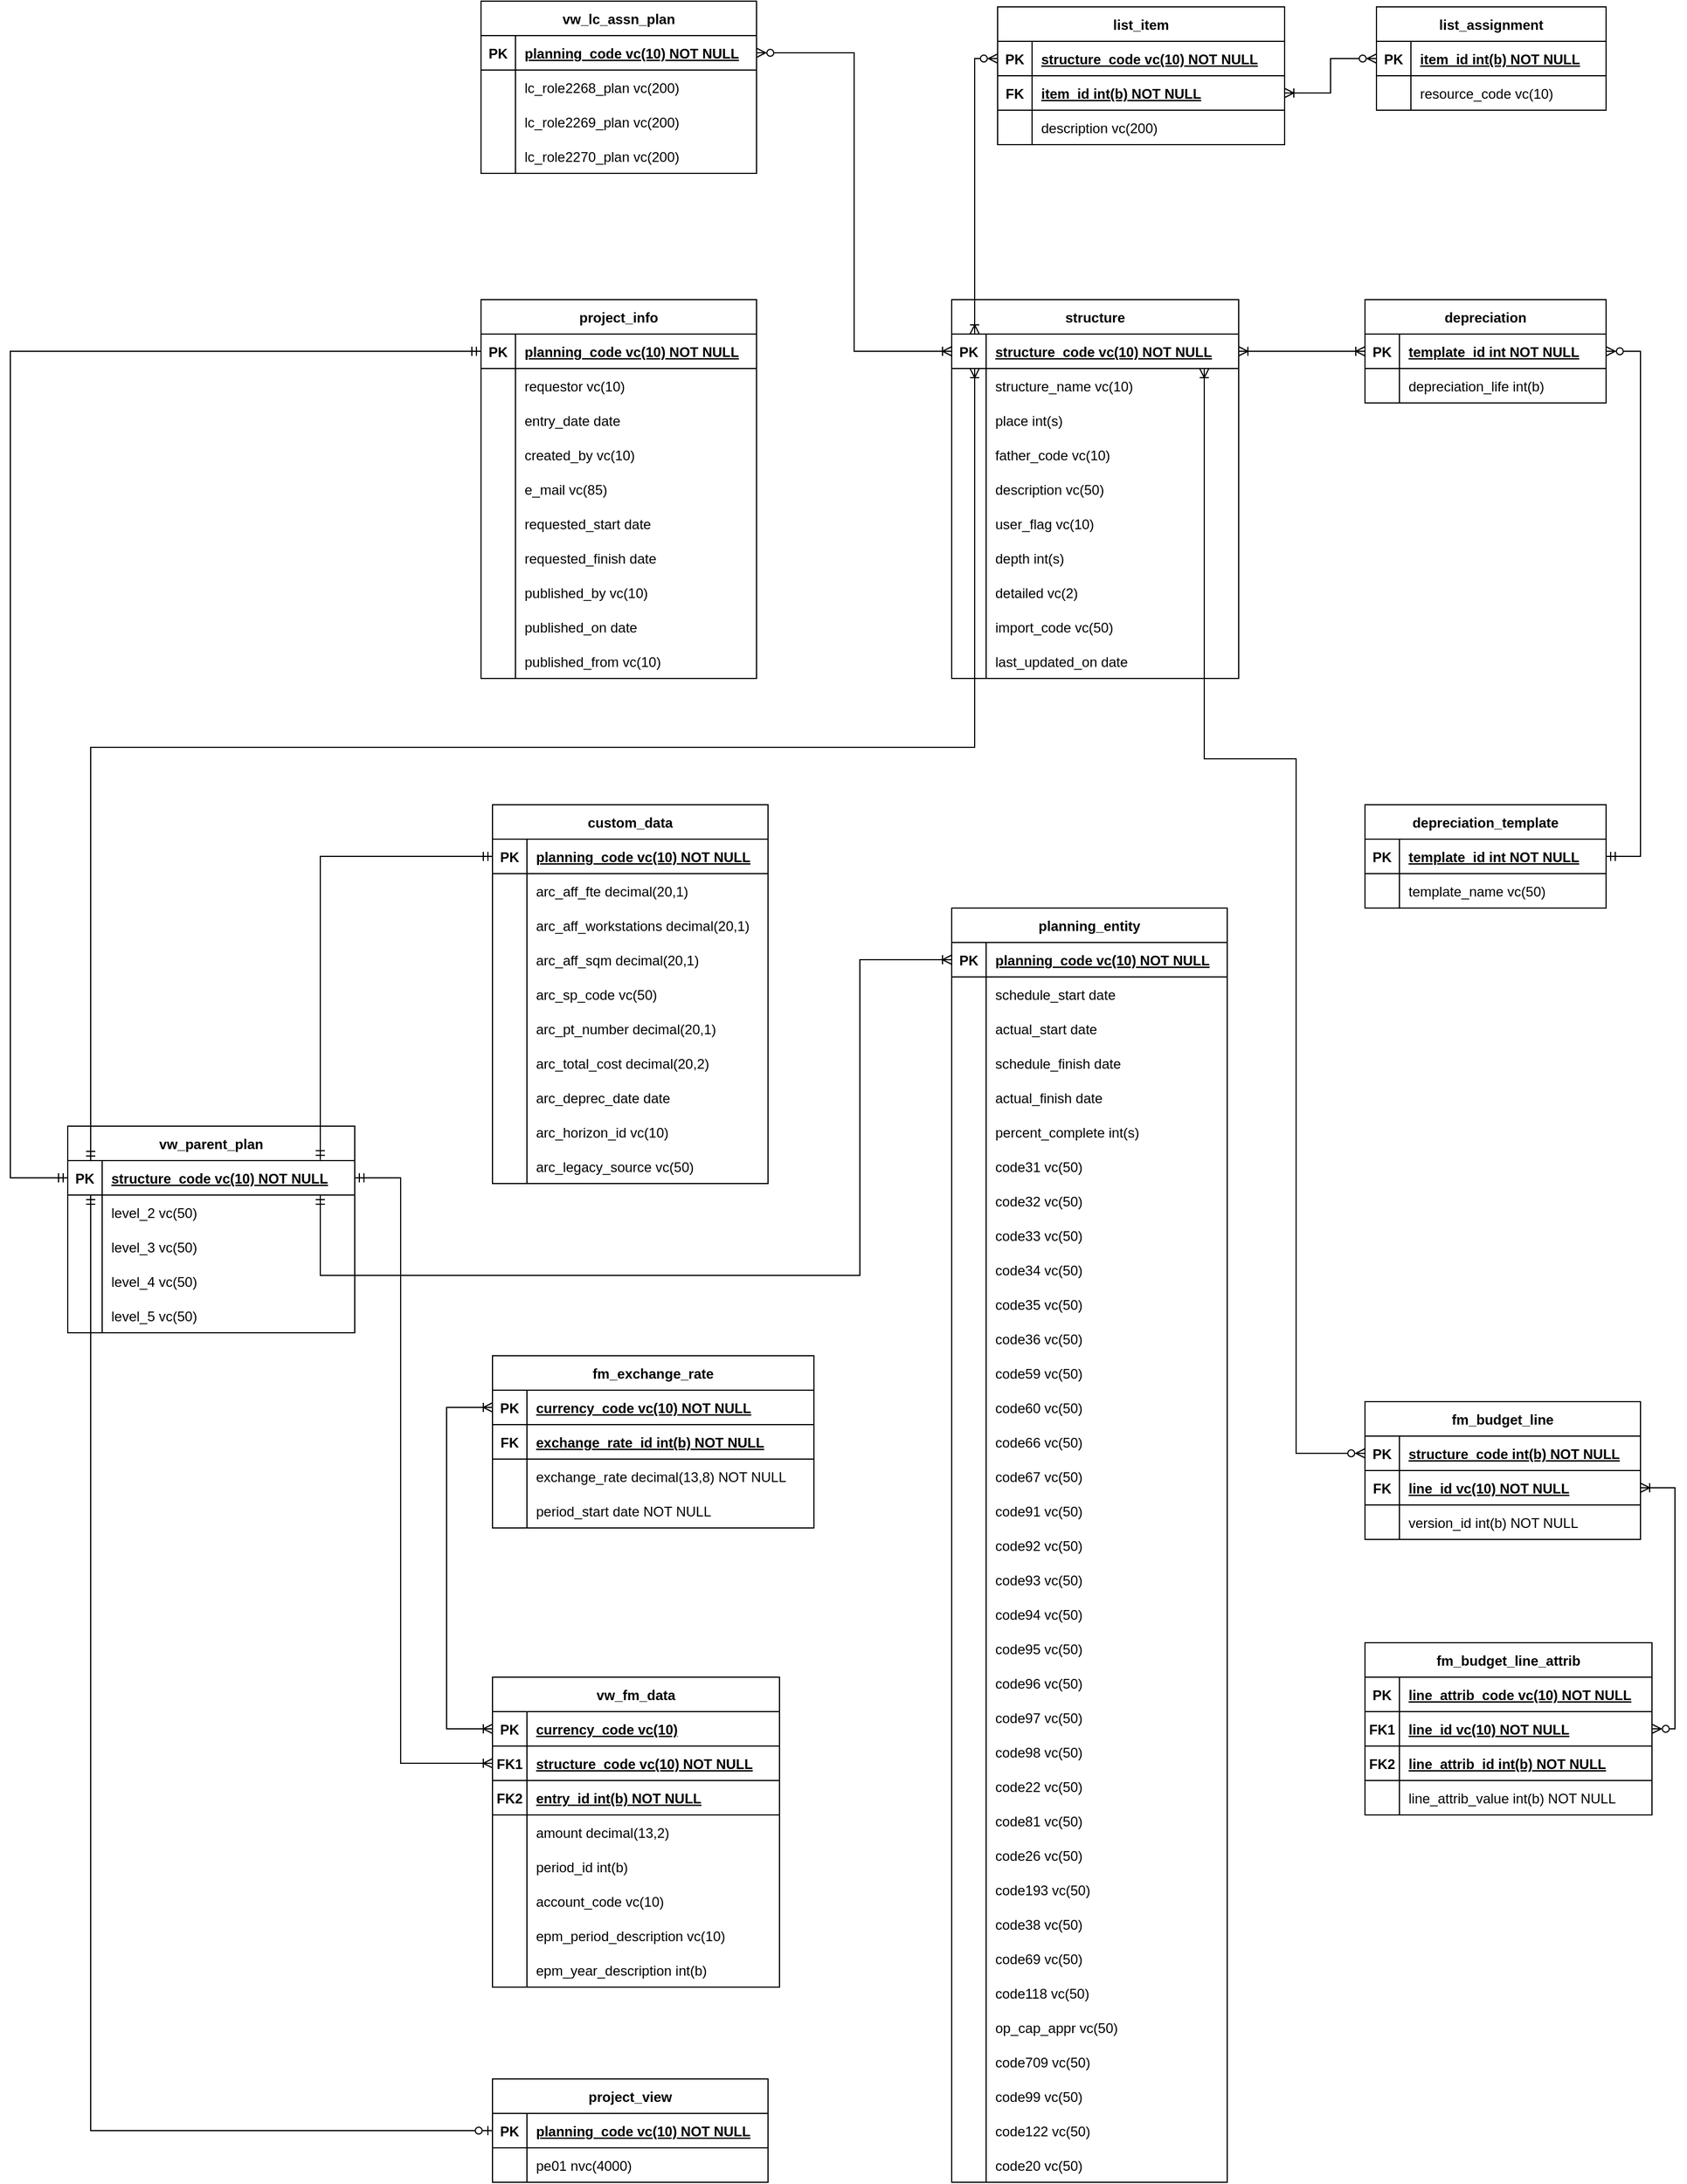 <mxfile version="21.6.6" type="github">
  <diagram id="R2lEEEUBdFMjLlhIrx00" name="Page-1">
    <mxGraphModel dx="2472" dy="2036" grid="1" gridSize="10" guides="1" tooltips="1" connect="1" arrows="1" fold="1" page="1" pageScale="1" pageWidth="850" pageHeight="1100" math="0" shadow="0" extFonts="Permanent Marker^https://fonts.googleapis.com/css?family=Permanent+Marker">
      <root>
        <mxCell id="0" />
        <mxCell id="1" parent="0" />
        <mxCell id="4E8-vDEdW55soYzLR9-c-1" value="structure" style="shape=table;startSize=30;container=1;collapsible=1;childLayout=tableLayout;fixedRows=1;rowLines=0;fontStyle=1;align=center;resizeLast=1;" vertex="1" parent="1">
          <mxGeometry y="-720" width="250" height="330" as="geometry">
            <mxRectangle x="-1650" y="-150" width="90" height="30" as="alternateBounds" />
          </mxGeometry>
        </mxCell>
        <mxCell id="4E8-vDEdW55soYzLR9-c-2" value="" style="shape=tableRow;horizontal=0;startSize=0;swimlaneHead=0;swimlaneBody=0;fillColor=none;collapsible=0;dropTarget=0;points=[[0,0.5],[1,0.5]];portConstraint=eastwest;strokeColor=inherit;top=0;left=0;right=0;bottom=1;" vertex="1" parent="4E8-vDEdW55soYzLR9-c-1">
          <mxGeometry y="30" width="250" height="30" as="geometry" />
        </mxCell>
        <mxCell id="4E8-vDEdW55soYzLR9-c-3" value="PK" style="shape=partialRectangle;overflow=hidden;connectable=0;fillColor=none;strokeColor=inherit;top=0;left=0;bottom=0;right=0;fontStyle=1;" vertex="1" parent="4E8-vDEdW55soYzLR9-c-2">
          <mxGeometry width="30" height="30" as="geometry">
            <mxRectangle width="30" height="30" as="alternateBounds" />
          </mxGeometry>
        </mxCell>
        <mxCell id="4E8-vDEdW55soYzLR9-c-4" value="structure_code vc(10) NOT NULL " style="shape=partialRectangle;overflow=hidden;connectable=0;fillColor=none;align=left;strokeColor=inherit;top=0;left=0;bottom=0;right=0;spacingLeft=6;fontStyle=5;" vertex="1" parent="4E8-vDEdW55soYzLR9-c-2">
          <mxGeometry x="30" width="220" height="30" as="geometry">
            <mxRectangle width="220" height="30" as="alternateBounds" />
          </mxGeometry>
        </mxCell>
        <mxCell id="4E8-vDEdW55soYzLR9-c-5" value="" style="shape=tableRow;horizontal=0;startSize=0;swimlaneHead=0;swimlaneBody=0;fillColor=none;collapsible=0;dropTarget=0;points=[[0,0.5],[1,0.5]];portConstraint=eastwest;strokeColor=inherit;top=0;left=0;right=0;bottom=0;" vertex="1" parent="4E8-vDEdW55soYzLR9-c-1">
          <mxGeometry y="60" width="250" height="30" as="geometry" />
        </mxCell>
        <mxCell id="4E8-vDEdW55soYzLR9-c-6" value="" style="shape=partialRectangle;overflow=hidden;connectable=0;fillColor=none;strokeColor=inherit;top=0;left=0;bottom=0;right=0;" vertex="1" parent="4E8-vDEdW55soYzLR9-c-5">
          <mxGeometry width="30" height="30" as="geometry">
            <mxRectangle width="30" height="30" as="alternateBounds" />
          </mxGeometry>
        </mxCell>
        <mxCell id="4E8-vDEdW55soYzLR9-c-7" value="structure_name vc(10)" style="shape=partialRectangle;overflow=hidden;connectable=0;fillColor=none;align=left;strokeColor=inherit;top=0;left=0;bottom=0;right=0;spacingLeft=6;" vertex="1" parent="4E8-vDEdW55soYzLR9-c-5">
          <mxGeometry x="30" width="220" height="30" as="geometry">
            <mxRectangle width="220" height="30" as="alternateBounds" />
          </mxGeometry>
        </mxCell>
        <mxCell id="4E8-vDEdW55soYzLR9-c-8" value="" style="shape=tableRow;horizontal=0;startSize=0;swimlaneHead=0;swimlaneBody=0;fillColor=none;collapsible=0;dropTarget=0;points=[[0,0.5],[1,0.5]];portConstraint=eastwest;strokeColor=inherit;top=0;left=0;right=0;bottom=0;" vertex="1" parent="4E8-vDEdW55soYzLR9-c-1">
          <mxGeometry y="90" width="250" height="30" as="geometry" />
        </mxCell>
        <mxCell id="4E8-vDEdW55soYzLR9-c-9" value="" style="shape=partialRectangle;overflow=hidden;connectable=0;fillColor=none;strokeColor=inherit;top=0;left=0;bottom=0;right=0;" vertex="1" parent="4E8-vDEdW55soYzLR9-c-8">
          <mxGeometry width="30" height="30" as="geometry">
            <mxRectangle width="30" height="30" as="alternateBounds" />
          </mxGeometry>
        </mxCell>
        <mxCell id="4E8-vDEdW55soYzLR9-c-10" value="place int(s)" style="shape=partialRectangle;overflow=hidden;connectable=0;fillColor=none;align=left;strokeColor=inherit;top=0;left=0;bottom=0;right=0;spacingLeft=6;" vertex="1" parent="4E8-vDEdW55soYzLR9-c-8">
          <mxGeometry x="30" width="220" height="30" as="geometry">
            <mxRectangle width="220" height="30" as="alternateBounds" />
          </mxGeometry>
        </mxCell>
        <mxCell id="4E8-vDEdW55soYzLR9-c-11" value="" style="shape=tableRow;horizontal=0;startSize=0;swimlaneHead=0;swimlaneBody=0;fillColor=none;collapsible=0;dropTarget=0;points=[[0,0.5],[1,0.5]];portConstraint=eastwest;strokeColor=inherit;top=0;left=0;right=0;bottom=0;" vertex="1" parent="4E8-vDEdW55soYzLR9-c-1">
          <mxGeometry y="120" width="250" height="30" as="geometry" />
        </mxCell>
        <mxCell id="4E8-vDEdW55soYzLR9-c-12" value="" style="shape=partialRectangle;overflow=hidden;connectable=0;fillColor=none;strokeColor=inherit;top=0;left=0;bottom=0;right=0;" vertex="1" parent="4E8-vDEdW55soYzLR9-c-11">
          <mxGeometry width="30" height="30" as="geometry">
            <mxRectangle width="30" height="30" as="alternateBounds" />
          </mxGeometry>
        </mxCell>
        <mxCell id="4E8-vDEdW55soYzLR9-c-13" value="father_code vc(10)" style="shape=partialRectangle;overflow=hidden;connectable=0;fillColor=none;align=left;strokeColor=inherit;top=0;left=0;bottom=0;right=0;spacingLeft=6;" vertex="1" parent="4E8-vDEdW55soYzLR9-c-11">
          <mxGeometry x="30" width="220" height="30" as="geometry">
            <mxRectangle width="220" height="30" as="alternateBounds" />
          </mxGeometry>
        </mxCell>
        <mxCell id="4E8-vDEdW55soYzLR9-c-14" value="" style="shape=tableRow;horizontal=0;startSize=0;swimlaneHead=0;swimlaneBody=0;fillColor=none;collapsible=0;dropTarget=0;points=[[0,0.5],[1,0.5]];portConstraint=eastwest;strokeColor=inherit;top=0;left=0;right=0;bottom=0;" vertex="1" parent="4E8-vDEdW55soYzLR9-c-1">
          <mxGeometry y="150" width="250" height="30" as="geometry" />
        </mxCell>
        <mxCell id="4E8-vDEdW55soYzLR9-c-15" value="" style="shape=partialRectangle;overflow=hidden;connectable=0;fillColor=none;strokeColor=inherit;top=0;left=0;bottom=0;right=0;" vertex="1" parent="4E8-vDEdW55soYzLR9-c-14">
          <mxGeometry width="30" height="30" as="geometry">
            <mxRectangle width="30" height="30" as="alternateBounds" />
          </mxGeometry>
        </mxCell>
        <mxCell id="4E8-vDEdW55soYzLR9-c-16" value="description vc(50)" style="shape=partialRectangle;overflow=hidden;connectable=0;fillColor=none;align=left;strokeColor=inherit;top=0;left=0;bottom=0;right=0;spacingLeft=6;" vertex="1" parent="4E8-vDEdW55soYzLR9-c-14">
          <mxGeometry x="30" width="220" height="30" as="geometry">
            <mxRectangle width="220" height="30" as="alternateBounds" />
          </mxGeometry>
        </mxCell>
        <mxCell id="4E8-vDEdW55soYzLR9-c-17" value="" style="shape=tableRow;horizontal=0;startSize=0;swimlaneHead=0;swimlaneBody=0;fillColor=none;collapsible=0;dropTarget=0;points=[[0,0.5],[1,0.5]];portConstraint=eastwest;strokeColor=inherit;top=0;left=0;right=0;bottom=0;" vertex="1" parent="4E8-vDEdW55soYzLR9-c-1">
          <mxGeometry y="180" width="250" height="30" as="geometry" />
        </mxCell>
        <mxCell id="4E8-vDEdW55soYzLR9-c-18" value="" style="shape=partialRectangle;overflow=hidden;connectable=0;fillColor=none;strokeColor=inherit;top=0;left=0;bottom=0;right=0;" vertex="1" parent="4E8-vDEdW55soYzLR9-c-17">
          <mxGeometry width="30" height="30" as="geometry">
            <mxRectangle width="30" height="30" as="alternateBounds" />
          </mxGeometry>
        </mxCell>
        <mxCell id="4E8-vDEdW55soYzLR9-c-19" value="user_flag vc(10)" style="shape=partialRectangle;overflow=hidden;connectable=0;fillColor=none;align=left;strokeColor=inherit;top=0;left=0;bottom=0;right=0;spacingLeft=6;" vertex="1" parent="4E8-vDEdW55soYzLR9-c-17">
          <mxGeometry x="30" width="220" height="30" as="geometry">
            <mxRectangle width="220" height="30" as="alternateBounds" />
          </mxGeometry>
        </mxCell>
        <mxCell id="4E8-vDEdW55soYzLR9-c-20" value="" style="shape=tableRow;horizontal=0;startSize=0;swimlaneHead=0;swimlaneBody=0;fillColor=none;collapsible=0;dropTarget=0;points=[[0,0.5],[1,0.5]];portConstraint=eastwest;strokeColor=inherit;top=0;left=0;right=0;bottom=0;" vertex="1" parent="4E8-vDEdW55soYzLR9-c-1">
          <mxGeometry y="210" width="250" height="30" as="geometry" />
        </mxCell>
        <mxCell id="4E8-vDEdW55soYzLR9-c-21" value="" style="shape=partialRectangle;overflow=hidden;connectable=0;fillColor=none;strokeColor=inherit;top=0;left=0;bottom=0;right=0;" vertex="1" parent="4E8-vDEdW55soYzLR9-c-20">
          <mxGeometry width="30" height="30" as="geometry">
            <mxRectangle width="30" height="30" as="alternateBounds" />
          </mxGeometry>
        </mxCell>
        <mxCell id="4E8-vDEdW55soYzLR9-c-22" value="depth int(s)" style="shape=partialRectangle;overflow=hidden;connectable=0;fillColor=none;align=left;strokeColor=inherit;top=0;left=0;bottom=0;right=0;spacingLeft=6;" vertex="1" parent="4E8-vDEdW55soYzLR9-c-20">
          <mxGeometry x="30" width="220" height="30" as="geometry">
            <mxRectangle width="220" height="30" as="alternateBounds" />
          </mxGeometry>
        </mxCell>
        <mxCell id="4E8-vDEdW55soYzLR9-c-23" value="" style="shape=tableRow;horizontal=0;startSize=0;swimlaneHead=0;swimlaneBody=0;fillColor=none;collapsible=0;dropTarget=0;points=[[0,0.5],[1,0.5]];portConstraint=eastwest;strokeColor=inherit;top=0;left=0;right=0;bottom=0;" vertex="1" parent="4E8-vDEdW55soYzLR9-c-1">
          <mxGeometry y="240" width="250" height="30" as="geometry" />
        </mxCell>
        <mxCell id="4E8-vDEdW55soYzLR9-c-24" value="" style="shape=partialRectangle;overflow=hidden;connectable=0;fillColor=none;strokeColor=inherit;top=0;left=0;bottom=0;right=0;" vertex="1" parent="4E8-vDEdW55soYzLR9-c-23">
          <mxGeometry width="30" height="30" as="geometry">
            <mxRectangle width="30" height="30" as="alternateBounds" />
          </mxGeometry>
        </mxCell>
        <mxCell id="4E8-vDEdW55soYzLR9-c-25" value="detailed vc(2)" style="shape=partialRectangle;overflow=hidden;connectable=0;fillColor=none;align=left;strokeColor=inherit;top=0;left=0;bottom=0;right=0;spacingLeft=6;" vertex="1" parent="4E8-vDEdW55soYzLR9-c-23">
          <mxGeometry x="30" width="220" height="30" as="geometry">
            <mxRectangle width="220" height="30" as="alternateBounds" />
          </mxGeometry>
        </mxCell>
        <mxCell id="4E8-vDEdW55soYzLR9-c-26" value="" style="shape=tableRow;horizontal=0;startSize=0;swimlaneHead=0;swimlaneBody=0;fillColor=none;collapsible=0;dropTarget=0;points=[[0,0.5],[1,0.5]];portConstraint=eastwest;strokeColor=inherit;top=0;left=0;right=0;bottom=0;" vertex="1" parent="4E8-vDEdW55soYzLR9-c-1">
          <mxGeometry y="270" width="250" height="30" as="geometry" />
        </mxCell>
        <mxCell id="4E8-vDEdW55soYzLR9-c-27" value="" style="shape=partialRectangle;overflow=hidden;connectable=0;fillColor=none;strokeColor=inherit;top=0;left=0;bottom=0;right=0;" vertex="1" parent="4E8-vDEdW55soYzLR9-c-26">
          <mxGeometry width="30" height="30" as="geometry">
            <mxRectangle width="30" height="30" as="alternateBounds" />
          </mxGeometry>
        </mxCell>
        <mxCell id="4E8-vDEdW55soYzLR9-c-28" value="import_code vc(50)" style="shape=partialRectangle;overflow=hidden;connectable=0;fillColor=none;align=left;strokeColor=inherit;top=0;left=0;bottom=0;right=0;spacingLeft=6;" vertex="1" parent="4E8-vDEdW55soYzLR9-c-26">
          <mxGeometry x="30" width="220" height="30" as="geometry">
            <mxRectangle width="220" height="30" as="alternateBounds" />
          </mxGeometry>
        </mxCell>
        <mxCell id="4E8-vDEdW55soYzLR9-c-29" value="" style="shape=tableRow;horizontal=0;startSize=0;swimlaneHead=0;swimlaneBody=0;fillColor=none;collapsible=0;dropTarget=0;points=[[0,0.5],[1,0.5]];portConstraint=eastwest;strokeColor=inherit;top=0;left=0;right=0;bottom=0;" vertex="1" parent="4E8-vDEdW55soYzLR9-c-1">
          <mxGeometry y="300" width="250" height="30" as="geometry" />
        </mxCell>
        <mxCell id="4E8-vDEdW55soYzLR9-c-30" value="" style="shape=partialRectangle;overflow=hidden;connectable=0;fillColor=none;strokeColor=inherit;top=0;left=0;bottom=0;right=0;" vertex="1" parent="4E8-vDEdW55soYzLR9-c-29">
          <mxGeometry width="30" height="30" as="geometry">
            <mxRectangle width="30" height="30" as="alternateBounds" />
          </mxGeometry>
        </mxCell>
        <mxCell id="4E8-vDEdW55soYzLR9-c-31" value="last_updated_on date" style="shape=partialRectangle;overflow=hidden;connectable=0;fillColor=none;align=left;strokeColor=inherit;top=0;left=0;bottom=0;right=0;spacingLeft=6;" vertex="1" parent="4E8-vDEdW55soYzLR9-c-29">
          <mxGeometry x="30" width="220" height="30" as="geometry">
            <mxRectangle width="220" height="30" as="alternateBounds" />
          </mxGeometry>
        </mxCell>
        <mxCell id="4E8-vDEdW55soYzLR9-c-32" value="vw_parent_plan" style="shape=table;startSize=30;container=1;collapsible=1;childLayout=tableLayout;fixedRows=1;rowLines=0;fontStyle=1;align=center;resizeLast=1;" vertex="1" parent="1">
          <mxGeometry x="-770" width="250" height="180" as="geometry" />
        </mxCell>
        <mxCell id="4E8-vDEdW55soYzLR9-c-33" value="" style="shape=tableRow;horizontal=0;startSize=0;swimlaneHead=0;swimlaneBody=0;fillColor=none;collapsible=0;dropTarget=0;points=[[0,0.5],[1,0.5]];portConstraint=eastwest;strokeColor=inherit;top=0;left=0;right=0;bottom=1;" vertex="1" parent="4E8-vDEdW55soYzLR9-c-32">
          <mxGeometry y="30" width="250" height="30" as="geometry" />
        </mxCell>
        <mxCell id="4E8-vDEdW55soYzLR9-c-34" value="PK" style="shape=partialRectangle;overflow=hidden;connectable=0;fillColor=none;strokeColor=inherit;top=0;left=0;bottom=0;right=0;fontStyle=1;" vertex="1" parent="4E8-vDEdW55soYzLR9-c-33">
          <mxGeometry width="30" height="30" as="geometry">
            <mxRectangle width="30" height="30" as="alternateBounds" />
          </mxGeometry>
        </mxCell>
        <mxCell id="4E8-vDEdW55soYzLR9-c-35" value="structure_code vc(10) NOT NULL " style="shape=partialRectangle;overflow=hidden;connectable=0;fillColor=none;align=left;strokeColor=inherit;top=0;left=0;bottom=0;right=0;spacingLeft=6;fontStyle=5;" vertex="1" parent="4E8-vDEdW55soYzLR9-c-33">
          <mxGeometry x="30" width="220" height="30" as="geometry">
            <mxRectangle width="220" height="30" as="alternateBounds" />
          </mxGeometry>
        </mxCell>
        <mxCell id="4E8-vDEdW55soYzLR9-c-36" value="" style="shape=tableRow;horizontal=0;startSize=0;swimlaneHead=0;swimlaneBody=0;fillColor=none;collapsible=0;dropTarget=0;points=[[0,0.5],[1,0.5]];portConstraint=eastwest;strokeColor=inherit;top=0;left=0;right=0;bottom=0;" vertex="1" parent="4E8-vDEdW55soYzLR9-c-32">
          <mxGeometry y="60" width="250" height="30" as="geometry" />
        </mxCell>
        <mxCell id="4E8-vDEdW55soYzLR9-c-37" value="" style="shape=partialRectangle;overflow=hidden;connectable=0;fillColor=none;strokeColor=inherit;top=0;left=0;bottom=0;right=0;" vertex="1" parent="4E8-vDEdW55soYzLR9-c-36">
          <mxGeometry width="30" height="30" as="geometry">
            <mxRectangle width="30" height="30" as="alternateBounds" />
          </mxGeometry>
        </mxCell>
        <mxCell id="4E8-vDEdW55soYzLR9-c-38" value="level_2 vc(50)" style="shape=partialRectangle;overflow=hidden;connectable=0;fillColor=none;align=left;strokeColor=inherit;top=0;left=0;bottom=0;right=0;spacingLeft=6;" vertex="1" parent="4E8-vDEdW55soYzLR9-c-36">
          <mxGeometry x="30" width="220" height="30" as="geometry">
            <mxRectangle width="220" height="30" as="alternateBounds" />
          </mxGeometry>
        </mxCell>
        <mxCell id="4E8-vDEdW55soYzLR9-c-39" value="" style="shape=tableRow;horizontal=0;startSize=0;swimlaneHead=0;swimlaneBody=0;fillColor=none;collapsible=0;dropTarget=0;points=[[0,0.5],[1,0.5]];portConstraint=eastwest;strokeColor=inherit;top=0;left=0;right=0;bottom=0;" vertex="1" parent="4E8-vDEdW55soYzLR9-c-32">
          <mxGeometry y="90" width="250" height="30" as="geometry" />
        </mxCell>
        <mxCell id="4E8-vDEdW55soYzLR9-c-40" value="" style="shape=partialRectangle;overflow=hidden;connectable=0;fillColor=none;strokeColor=inherit;top=0;left=0;bottom=0;right=0;" vertex="1" parent="4E8-vDEdW55soYzLR9-c-39">
          <mxGeometry width="30" height="30" as="geometry">
            <mxRectangle width="30" height="30" as="alternateBounds" />
          </mxGeometry>
        </mxCell>
        <mxCell id="4E8-vDEdW55soYzLR9-c-41" value="level_3 vc(50)" style="shape=partialRectangle;overflow=hidden;connectable=0;fillColor=none;align=left;strokeColor=inherit;top=0;left=0;bottom=0;right=0;spacingLeft=6;" vertex="1" parent="4E8-vDEdW55soYzLR9-c-39">
          <mxGeometry x="30" width="220" height="30" as="geometry">
            <mxRectangle width="220" height="30" as="alternateBounds" />
          </mxGeometry>
        </mxCell>
        <mxCell id="4E8-vDEdW55soYzLR9-c-42" value="" style="shape=tableRow;horizontal=0;startSize=0;swimlaneHead=0;swimlaneBody=0;fillColor=none;collapsible=0;dropTarget=0;points=[[0,0.5],[1,0.5]];portConstraint=eastwest;strokeColor=inherit;top=0;left=0;right=0;bottom=0;" vertex="1" parent="4E8-vDEdW55soYzLR9-c-32">
          <mxGeometry y="120" width="250" height="30" as="geometry" />
        </mxCell>
        <mxCell id="4E8-vDEdW55soYzLR9-c-43" value="" style="shape=partialRectangle;overflow=hidden;connectable=0;fillColor=none;strokeColor=inherit;top=0;left=0;bottom=0;right=0;" vertex="1" parent="4E8-vDEdW55soYzLR9-c-42">
          <mxGeometry width="30" height="30" as="geometry">
            <mxRectangle width="30" height="30" as="alternateBounds" />
          </mxGeometry>
        </mxCell>
        <mxCell id="4E8-vDEdW55soYzLR9-c-44" value="level_4 vc(50)" style="shape=partialRectangle;overflow=hidden;connectable=0;fillColor=none;align=left;strokeColor=inherit;top=0;left=0;bottom=0;right=0;spacingLeft=6;" vertex="1" parent="4E8-vDEdW55soYzLR9-c-42">
          <mxGeometry x="30" width="220" height="30" as="geometry">
            <mxRectangle width="220" height="30" as="alternateBounds" />
          </mxGeometry>
        </mxCell>
        <mxCell id="4E8-vDEdW55soYzLR9-c-45" value="" style="shape=tableRow;horizontal=0;startSize=0;swimlaneHead=0;swimlaneBody=0;fillColor=none;collapsible=0;dropTarget=0;points=[[0,0.5],[1,0.5]];portConstraint=eastwest;strokeColor=inherit;top=0;left=0;right=0;bottom=0;" vertex="1" parent="4E8-vDEdW55soYzLR9-c-32">
          <mxGeometry y="150" width="250" height="30" as="geometry" />
        </mxCell>
        <mxCell id="4E8-vDEdW55soYzLR9-c-46" value="" style="shape=partialRectangle;overflow=hidden;connectable=0;fillColor=none;strokeColor=inherit;top=0;left=0;bottom=0;right=0;" vertex="1" parent="4E8-vDEdW55soYzLR9-c-45">
          <mxGeometry width="30" height="30" as="geometry">
            <mxRectangle width="30" height="30" as="alternateBounds" />
          </mxGeometry>
        </mxCell>
        <mxCell id="4E8-vDEdW55soYzLR9-c-47" value="level_5 vc(50)" style="shape=partialRectangle;overflow=hidden;connectable=0;fillColor=none;align=left;strokeColor=inherit;top=0;left=0;bottom=0;right=0;spacingLeft=6;" vertex="1" parent="4E8-vDEdW55soYzLR9-c-45">
          <mxGeometry x="30" width="220" height="30" as="geometry">
            <mxRectangle width="220" height="30" as="alternateBounds" />
          </mxGeometry>
        </mxCell>
        <mxCell id="4E8-vDEdW55soYzLR9-c-48" value="custom_data" style="shape=table;startSize=30;container=1;collapsible=1;childLayout=tableLayout;fixedRows=1;rowLines=0;fontStyle=1;align=center;resizeLast=1;" vertex="1" parent="1">
          <mxGeometry x="-400" y="-280" width="240" height="330" as="geometry" />
        </mxCell>
        <mxCell id="4E8-vDEdW55soYzLR9-c-49" value="" style="shape=tableRow;horizontal=0;startSize=0;swimlaneHead=0;swimlaneBody=0;fillColor=none;collapsible=0;dropTarget=0;points=[[0,0.5],[1,0.5]];portConstraint=eastwest;strokeColor=inherit;top=0;left=0;right=0;bottom=1;" vertex="1" parent="4E8-vDEdW55soYzLR9-c-48">
          <mxGeometry y="30" width="240" height="30" as="geometry" />
        </mxCell>
        <mxCell id="4E8-vDEdW55soYzLR9-c-50" value="PK" style="shape=partialRectangle;overflow=hidden;connectable=0;fillColor=none;strokeColor=inherit;top=0;left=0;bottom=0;right=0;fontStyle=1;" vertex="1" parent="4E8-vDEdW55soYzLR9-c-49">
          <mxGeometry width="30" height="30" as="geometry">
            <mxRectangle width="30" height="30" as="alternateBounds" />
          </mxGeometry>
        </mxCell>
        <mxCell id="4E8-vDEdW55soYzLR9-c-51" value="planning_code vc(10) NOT NULL " style="shape=partialRectangle;overflow=hidden;connectable=0;fillColor=none;align=left;strokeColor=inherit;top=0;left=0;bottom=0;right=0;spacingLeft=6;fontStyle=5;" vertex="1" parent="4E8-vDEdW55soYzLR9-c-49">
          <mxGeometry x="30" width="210" height="30" as="geometry">
            <mxRectangle width="210" height="30" as="alternateBounds" />
          </mxGeometry>
        </mxCell>
        <mxCell id="4E8-vDEdW55soYzLR9-c-52" value="" style="shape=tableRow;horizontal=0;startSize=0;swimlaneHead=0;swimlaneBody=0;fillColor=none;collapsible=0;dropTarget=0;points=[[0,0.5],[1,0.5]];portConstraint=eastwest;strokeColor=inherit;top=0;left=0;right=0;bottom=0;" vertex="1" parent="4E8-vDEdW55soYzLR9-c-48">
          <mxGeometry y="60" width="240" height="30" as="geometry" />
        </mxCell>
        <mxCell id="4E8-vDEdW55soYzLR9-c-53" value="" style="shape=partialRectangle;overflow=hidden;connectable=0;fillColor=none;strokeColor=inherit;top=0;left=0;bottom=0;right=0;" vertex="1" parent="4E8-vDEdW55soYzLR9-c-52">
          <mxGeometry width="30" height="30" as="geometry">
            <mxRectangle width="30" height="30" as="alternateBounds" />
          </mxGeometry>
        </mxCell>
        <mxCell id="4E8-vDEdW55soYzLR9-c-54" value="arc_aff_fte decimal(20,1)" style="shape=partialRectangle;overflow=hidden;connectable=0;fillColor=none;align=left;strokeColor=inherit;top=0;left=0;bottom=0;right=0;spacingLeft=6;" vertex="1" parent="4E8-vDEdW55soYzLR9-c-52">
          <mxGeometry x="30" width="210" height="30" as="geometry">
            <mxRectangle width="210" height="30" as="alternateBounds" />
          </mxGeometry>
        </mxCell>
        <mxCell id="4E8-vDEdW55soYzLR9-c-55" value="" style="shape=tableRow;horizontal=0;startSize=0;swimlaneHead=0;swimlaneBody=0;fillColor=none;collapsible=0;dropTarget=0;points=[[0,0.5],[1,0.5]];portConstraint=eastwest;strokeColor=inherit;top=0;left=0;right=0;bottom=0;" vertex="1" parent="4E8-vDEdW55soYzLR9-c-48">
          <mxGeometry y="90" width="240" height="30" as="geometry" />
        </mxCell>
        <mxCell id="4E8-vDEdW55soYzLR9-c-56" value="" style="shape=partialRectangle;overflow=hidden;connectable=0;fillColor=none;strokeColor=inherit;top=0;left=0;bottom=0;right=0;" vertex="1" parent="4E8-vDEdW55soYzLR9-c-55">
          <mxGeometry width="30" height="30" as="geometry">
            <mxRectangle width="30" height="30" as="alternateBounds" />
          </mxGeometry>
        </mxCell>
        <mxCell id="4E8-vDEdW55soYzLR9-c-57" value="arc_aff_workstations decimal(20,1)" style="shape=partialRectangle;overflow=hidden;connectable=0;fillColor=none;align=left;strokeColor=inherit;top=0;left=0;bottom=0;right=0;spacingLeft=6;" vertex="1" parent="4E8-vDEdW55soYzLR9-c-55">
          <mxGeometry x="30" width="210" height="30" as="geometry">
            <mxRectangle width="210" height="30" as="alternateBounds" />
          </mxGeometry>
        </mxCell>
        <mxCell id="4E8-vDEdW55soYzLR9-c-58" value="" style="shape=tableRow;horizontal=0;startSize=0;swimlaneHead=0;swimlaneBody=0;fillColor=none;collapsible=0;dropTarget=0;points=[[0,0.5],[1,0.5]];portConstraint=eastwest;strokeColor=inherit;top=0;left=0;right=0;bottom=0;" vertex="1" parent="4E8-vDEdW55soYzLR9-c-48">
          <mxGeometry y="120" width="240" height="30" as="geometry" />
        </mxCell>
        <mxCell id="4E8-vDEdW55soYzLR9-c-59" value="" style="shape=partialRectangle;overflow=hidden;connectable=0;fillColor=none;strokeColor=inherit;top=0;left=0;bottom=0;right=0;" vertex="1" parent="4E8-vDEdW55soYzLR9-c-58">
          <mxGeometry width="30" height="30" as="geometry">
            <mxRectangle width="30" height="30" as="alternateBounds" />
          </mxGeometry>
        </mxCell>
        <mxCell id="4E8-vDEdW55soYzLR9-c-60" value="arc_aff_sqm decimal(20,1)" style="shape=partialRectangle;overflow=hidden;connectable=0;fillColor=none;align=left;strokeColor=inherit;top=0;left=0;bottom=0;right=0;spacingLeft=6;" vertex="1" parent="4E8-vDEdW55soYzLR9-c-58">
          <mxGeometry x="30" width="210" height="30" as="geometry">
            <mxRectangle width="210" height="30" as="alternateBounds" />
          </mxGeometry>
        </mxCell>
        <mxCell id="4E8-vDEdW55soYzLR9-c-61" value="" style="shape=tableRow;horizontal=0;startSize=0;swimlaneHead=0;swimlaneBody=0;fillColor=none;collapsible=0;dropTarget=0;points=[[0,0.5],[1,0.5]];portConstraint=eastwest;strokeColor=inherit;top=0;left=0;right=0;bottom=0;" vertex="1" parent="4E8-vDEdW55soYzLR9-c-48">
          <mxGeometry y="150" width="240" height="30" as="geometry" />
        </mxCell>
        <mxCell id="4E8-vDEdW55soYzLR9-c-62" value="" style="shape=partialRectangle;overflow=hidden;connectable=0;fillColor=none;strokeColor=inherit;top=0;left=0;bottom=0;right=0;" vertex="1" parent="4E8-vDEdW55soYzLR9-c-61">
          <mxGeometry width="30" height="30" as="geometry">
            <mxRectangle width="30" height="30" as="alternateBounds" />
          </mxGeometry>
        </mxCell>
        <mxCell id="4E8-vDEdW55soYzLR9-c-63" value="arc_sp_code vc(50)" style="shape=partialRectangle;overflow=hidden;connectable=0;fillColor=none;align=left;strokeColor=inherit;top=0;left=0;bottom=0;right=0;spacingLeft=6;" vertex="1" parent="4E8-vDEdW55soYzLR9-c-61">
          <mxGeometry x="30" width="210" height="30" as="geometry">
            <mxRectangle width="210" height="30" as="alternateBounds" />
          </mxGeometry>
        </mxCell>
        <mxCell id="4E8-vDEdW55soYzLR9-c-64" value="" style="shape=tableRow;horizontal=0;startSize=0;swimlaneHead=0;swimlaneBody=0;fillColor=none;collapsible=0;dropTarget=0;points=[[0,0.5],[1,0.5]];portConstraint=eastwest;strokeColor=inherit;top=0;left=0;right=0;bottom=0;" vertex="1" parent="4E8-vDEdW55soYzLR9-c-48">
          <mxGeometry y="180" width="240" height="30" as="geometry" />
        </mxCell>
        <mxCell id="4E8-vDEdW55soYzLR9-c-65" value="" style="shape=partialRectangle;overflow=hidden;connectable=0;fillColor=none;strokeColor=inherit;top=0;left=0;bottom=0;right=0;" vertex="1" parent="4E8-vDEdW55soYzLR9-c-64">
          <mxGeometry width="30" height="30" as="geometry">
            <mxRectangle width="30" height="30" as="alternateBounds" />
          </mxGeometry>
        </mxCell>
        <mxCell id="4E8-vDEdW55soYzLR9-c-66" value="arc_pt_number decimal(20,1)" style="shape=partialRectangle;overflow=hidden;connectable=0;fillColor=none;align=left;strokeColor=inherit;top=0;left=0;bottom=0;right=0;spacingLeft=6;" vertex="1" parent="4E8-vDEdW55soYzLR9-c-64">
          <mxGeometry x="30" width="210" height="30" as="geometry">
            <mxRectangle width="210" height="30" as="alternateBounds" />
          </mxGeometry>
        </mxCell>
        <mxCell id="4E8-vDEdW55soYzLR9-c-67" value="" style="shape=tableRow;horizontal=0;startSize=0;swimlaneHead=0;swimlaneBody=0;fillColor=none;collapsible=0;dropTarget=0;points=[[0,0.5],[1,0.5]];portConstraint=eastwest;strokeColor=inherit;top=0;left=0;right=0;bottom=0;" vertex="1" parent="4E8-vDEdW55soYzLR9-c-48">
          <mxGeometry y="210" width="240" height="30" as="geometry" />
        </mxCell>
        <mxCell id="4E8-vDEdW55soYzLR9-c-68" value="" style="shape=partialRectangle;overflow=hidden;connectable=0;fillColor=none;strokeColor=inherit;top=0;left=0;bottom=0;right=0;" vertex="1" parent="4E8-vDEdW55soYzLR9-c-67">
          <mxGeometry width="30" height="30" as="geometry">
            <mxRectangle width="30" height="30" as="alternateBounds" />
          </mxGeometry>
        </mxCell>
        <mxCell id="4E8-vDEdW55soYzLR9-c-69" value="arc_total_cost decimal(20,2)" style="shape=partialRectangle;overflow=hidden;connectable=0;fillColor=none;align=left;strokeColor=inherit;top=0;left=0;bottom=0;right=0;spacingLeft=6;" vertex="1" parent="4E8-vDEdW55soYzLR9-c-67">
          <mxGeometry x="30" width="210" height="30" as="geometry">
            <mxRectangle width="210" height="30" as="alternateBounds" />
          </mxGeometry>
        </mxCell>
        <mxCell id="4E8-vDEdW55soYzLR9-c-70" value="" style="shape=tableRow;horizontal=0;startSize=0;swimlaneHead=0;swimlaneBody=0;fillColor=none;collapsible=0;dropTarget=0;points=[[0,0.5],[1,0.5]];portConstraint=eastwest;strokeColor=inherit;top=0;left=0;right=0;bottom=0;" vertex="1" parent="4E8-vDEdW55soYzLR9-c-48">
          <mxGeometry y="240" width="240" height="30" as="geometry" />
        </mxCell>
        <mxCell id="4E8-vDEdW55soYzLR9-c-71" value="" style="shape=partialRectangle;overflow=hidden;connectable=0;fillColor=none;strokeColor=inherit;top=0;left=0;bottom=0;right=0;" vertex="1" parent="4E8-vDEdW55soYzLR9-c-70">
          <mxGeometry width="30" height="30" as="geometry">
            <mxRectangle width="30" height="30" as="alternateBounds" />
          </mxGeometry>
        </mxCell>
        <mxCell id="4E8-vDEdW55soYzLR9-c-72" value="arc_deprec_date date" style="shape=partialRectangle;overflow=hidden;connectable=0;fillColor=none;align=left;strokeColor=inherit;top=0;left=0;bottom=0;right=0;spacingLeft=6;" vertex="1" parent="4E8-vDEdW55soYzLR9-c-70">
          <mxGeometry x="30" width="210" height="30" as="geometry">
            <mxRectangle width="210" height="30" as="alternateBounds" />
          </mxGeometry>
        </mxCell>
        <mxCell id="4E8-vDEdW55soYzLR9-c-73" value="" style="shape=tableRow;horizontal=0;startSize=0;swimlaneHead=0;swimlaneBody=0;fillColor=none;collapsible=0;dropTarget=0;points=[[0,0.5],[1,0.5]];portConstraint=eastwest;strokeColor=inherit;top=0;left=0;right=0;bottom=0;" vertex="1" parent="4E8-vDEdW55soYzLR9-c-48">
          <mxGeometry y="270" width="240" height="30" as="geometry" />
        </mxCell>
        <mxCell id="4E8-vDEdW55soYzLR9-c-74" value="" style="shape=partialRectangle;overflow=hidden;connectable=0;fillColor=none;strokeColor=inherit;top=0;left=0;bottom=0;right=0;" vertex="1" parent="4E8-vDEdW55soYzLR9-c-73">
          <mxGeometry width="30" height="30" as="geometry">
            <mxRectangle width="30" height="30" as="alternateBounds" />
          </mxGeometry>
        </mxCell>
        <mxCell id="4E8-vDEdW55soYzLR9-c-75" value="arc_horizon_id vc(10)" style="shape=partialRectangle;overflow=hidden;connectable=0;fillColor=none;align=left;strokeColor=inherit;top=0;left=0;bottom=0;right=0;spacingLeft=6;" vertex="1" parent="4E8-vDEdW55soYzLR9-c-73">
          <mxGeometry x="30" width="210" height="30" as="geometry">
            <mxRectangle width="210" height="30" as="alternateBounds" />
          </mxGeometry>
        </mxCell>
        <mxCell id="4E8-vDEdW55soYzLR9-c-76" value="" style="shape=tableRow;horizontal=0;startSize=0;swimlaneHead=0;swimlaneBody=0;fillColor=none;collapsible=0;dropTarget=0;points=[[0,0.5],[1,0.5]];portConstraint=eastwest;strokeColor=inherit;top=0;left=0;right=0;bottom=0;" vertex="1" parent="4E8-vDEdW55soYzLR9-c-48">
          <mxGeometry y="300" width="240" height="30" as="geometry" />
        </mxCell>
        <mxCell id="4E8-vDEdW55soYzLR9-c-77" value="" style="shape=partialRectangle;overflow=hidden;connectable=0;fillColor=none;strokeColor=inherit;top=0;left=0;bottom=0;right=0;" vertex="1" parent="4E8-vDEdW55soYzLR9-c-76">
          <mxGeometry width="30" height="30" as="geometry">
            <mxRectangle width="30" height="30" as="alternateBounds" />
          </mxGeometry>
        </mxCell>
        <mxCell id="4E8-vDEdW55soYzLR9-c-78" value="arc_legacy_source vc(50)" style="shape=partialRectangle;overflow=hidden;connectable=0;fillColor=none;align=left;strokeColor=inherit;top=0;left=0;bottom=0;right=0;spacingLeft=6;" vertex="1" parent="4E8-vDEdW55soYzLR9-c-76">
          <mxGeometry x="30" width="210" height="30" as="geometry">
            <mxRectangle width="210" height="30" as="alternateBounds" />
          </mxGeometry>
        </mxCell>
        <mxCell id="4E8-vDEdW55soYzLR9-c-79" value="planning_entity" style="shape=table;startSize=30;container=1;collapsible=1;childLayout=tableLayout;fixedRows=1;rowLines=0;fontStyle=1;align=center;resizeLast=1;" vertex="1" parent="1">
          <mxGeometry y="-190" width="240" height="1110" as="geometry" />
        </mxCell>
        <mxCell id="4E8-vDEdW55soYzLR9-c-80" value="" style="shape=tableRow;horizontal=0;startSize=0;swimlaneHead=0;swimlaneBody=0;fillColor=none;collapsible=0;dropTarget=0;points=[[0,0.5],[1,0.5]];portConstraint=eastwest;strokeColor=inherit;top=0;left=0;right=0;bottom=1;" vertex="1" parent="4E8-vDEdW55soYzLR9-c-79">
          <mxGeometry y="30" width="240" height="30" as="geometry" />
        </mxCell>
        <mxCell id="4E8-vDEdW55soYzLR9-c-81" value="PK" style="shape=partialRectangle;overflow=hidden;connectable=0;fillColor=none;strokeColor=inherit;top=0;left=0;bottom=0;right=0;fontStyle=1;" vertex="1" parent="4E8-vDEdW55soYzLR9-c-80">
          <mxGeometry width="30" height="30" as="geometry">
            <mxRectangle width="30" height="30" as="alternateBounds" />
          </mxGeometry>
        </mxCell>
        <mxCell id="4E8-vDEdW55soYzLR9-c-82" value="planning_code vc(10) NOT NULL " style="shape=partialRectangle;overflow=hidden;connectable=0;fillColor=none;align=left;strokeColor=inherit;top=0;left=0;bottom=0;right=0;spacingLeft=6;fontStyle=5;" vertex="1" parent="4E8-vDEdW55soYzLR9-c-80">
          <mxGeometry x="30" width="210" height="30" as="geometry">
            <mxRectangle width="210" height="30" as="alternateBounds" />
          </mxGeometry>
        </mxCell>
        <mxCell id="4E8-vDEdW55soYzLR9-c-83" value="" style="shape=tableRow;horizontal=0;startSize=0;swimlaneHead=0;swimlaneBody=0;fillColor=none;collapsible=0;dropTarget=0;points=[[0,0.5],[1,0.5]];portConstraint=eastwest;strokeColor=inherit;top=0;left=0;right=0;bottom=0;" vertex="1" parent="4E8-vDEdW55soYzLR9-c-79">
          <mxGeometry y="60" width="240" height="30" as="geometry" />
        </mxCell>
        <mxCell id="4E8-vDEdW55soYzLR9-c-84" value="" style="shape=partialRectangle;overflow=hidden;connectable=0;fillColor=none;strokeColor=inherit;top=0;left=0;bottom=0;right=0;" vertex="1" parent="4E8-vDEdW55soYzLR9-c-83">
          <mxGeometry width="30" height="30" as="geometry">
            <mxRectangle width="30" height="30" as="alternateBounds" />
          </mxGeometry>
        </mxCell>
        <mxCell id="4E8-vDEdW55soYzLR9-c-85" value="schedule_start date" style="shape=partialRectangle;overflow=hidden;connectable=0;fillColor=none;align=left;strokeColor=inherit;top=0;left=0;bottom=0;right=0;spacingLeft=6;" vertex="1" parent="4E8-vDEdW55soYzLR9-c-83">
          <mxGeometry x="30" width="210" height="30" as="geometry">
            <mxRectangle width="210" height="30" as="alternateBounds" />
          </mxGeometry>
        </mxCell>
        <mxCell id="4E8-vDEdW55soYzLR9-c-86" value="" style="shape=tableRow;horizontal=0;startSize=0;swimlaneHead=0;swimlaneBody=0;fillColor=none;collapsible=0;dropTarget=0;points=[[0,0.5],[1,0.5]];portConstraint=eastwest;strokeColor=inherit;top=0;left=0;right=0;bottom=0;" vertex="1" parent="4E8-vDEdW55soYzLR9-c-79">
          <mxGeometry y="90" width="240" height="30" as="geometry" />
        </mxCell>
        <mxCell id="4E8-vDEdW55soYzLR9-c-87" value="" style="shape=partialRectangle;overflow=hidden;connectable=0;fillColor=none;strokeColor=inherit;top=0;left=0;bottom=0;right=0;" vertex="1" parent="4E8-vDEdW55soYzLR9-c-86">
          <mxGeometry width="30" height="30" as="geometry">
            <mxRectangle width="30" height="30" as="alternateBounds" />
          </mxGeometry>
        </mxCell>
        <mxCell id="4E8-vDEdW55soYzLR9-c-88" value="actual_start date" style="shape=partialRectangle;overflow=hidden;connectable=0;fillColor=none;align=left;strokeColor=inherit;top=0;left=0;bottom=0;right=0;spacingLeft=6;" vertex="1" parent="4E8-vDEdW55soYzLR9-c-86">
          <mxGeometry x="30" width="210" height="30" as="geometry">
            <mxRectangle width="210" height="30" as="alternateBounds" />
          </mxGeometry>
        </mxCell>
        <mxCell id="4E8-vDEdW55soYzLR9-c-89" value="" style="shape=tableRow;horizontal=0;startSize=0;swimlaneHead=0;swimlaneBody=0;fillColor=none;collapsible=0;dropTarget=0;points=[[0,0.5],[1,0.5]];portConstraint=eastwest;strokeColor=inherit;top=0;left=0;right=0;bottom=0;" vertex="1" parent="4E8-vDEdW55soYzLR9-c-79">
          <mxGeometry y="120" width="240" height="30" as="geometry" />
        </mxCell>
        <mxCell id="4E8-vDEdW55soYzLR9-c-90" value="" style="shape=partialRectangle;overflow=hidden;connectable=0;fillColor=none;strokeColor=inherit;top=0;left=0;bottom=0;right=0;" vertex="1" parent="4E8-vDEdW55soYzLR9-c-89">
          <mxGeometry width="30" height="30" as="geometry">
            <mxRectangle width="30" height="30" as="alternateBounds" />
          </mxGeometry>
        </mxCell>
        <mxCell id="4E8-vDEdW55soYzLR9-c-91" value="schedule_finish date" style="shape=partialRectangle;overflow=hidden;connectable=0;fillColor=none;align=left;strokeColor=inherit;top=0;left=0;bottom=0;right=0;spacingLeft=6;" vertex="1" parent="4E8-vDEdW55soYzLR9-c-89">
          <mxGeometry x="30" width="210" height="30" as="geometry">
            <mxRectangle width="210" height="30" as="alternateBounds" />
          </mxGeometry>
        </mxCell>
        <mxCell id="4E8-vDEdW55soYzLR9-c-92" value="" style="shape=tableRow;horizontal=0;startSize=0;swimlaneHead=0;swimlaneBody=0;fillColor=none;collapsible=0;dropTarget=0;points=[[0,0.5],[1,0.5]];portConstraint=eastwest;strokeColor=inherit;top=0;left=0;right=0;bottom=0;" vertex="1" parent="4E8-vDEdW55soYzLR9-c-79">
          <mxGeometry y="150" width="240" height="30" as="geometry" />
        </mxCell>
        <mxCell id="4E8-vDEdW55soYzLR9-c-93" value="" style="shape=partialRectangle;overflow=hidden;connectable=0;fillColor=none;strokeColor=inherit;top=0;left=0;bottom=0;right=0;" vertex="1" parent="4E8-vDEdW55soYzLR9-c-92">
          <mxGeometry width="30" height="30" as="geometry">
            <mxRectangle width="30" height="30" as="alternateBounds" />
          </mxGeometry>
        </mxCell>
        <mxCell id="4E8-vDEdW55soYzLR9-c-94" value="actual_finish date" style="shape=partialRectangle;overflow=hidden;connectable=0;fillColor=none;align=left;strokeColor=inherit;top=0;left=0;bottom=0;right=0;spacingLeft=6;" vertex="1" parent="4E8-vDEdW55soYzLR9-c-92">
          <mxGeometry x="30" width="210" height="30" as="geometry">
            <mxRectangle width="210" height="30" as="alternateBounds" />
          </mxGeometry>
        </mxCell>
        <mxCell id="4E8-vDEdW55soYzLR9-c-95" value="" style="shape=tableRow;horizontal=0;startSize=0;swimlaneHead=0;swimlaneBody=0;fillColor=none;collapsible=0;dropTarget=0;points=[[0,0.5],[1,0.5]];portConstraint=eastwest;strokeColor=inherit;top=0;left=0;right=0;bottom=0;" vertex="1" parent="4E8-vDEdW55soYzLR9-c-79">
          <mxGeometry y="180" width="240" height="30" as="geometry" />
        </mxCell>
        <mxCell id="4E8-vDEdW55soYzLR9-c-96" value="" style="shape=partialRectangle;overflow=hidden;connectable=0;fillColor=none;strokeColor=inherit;top=0;left=0;bottom=0;right=0;" vertex="1" parent="4E8-vDEdW55soYzLR9-c-95">
          <mxGeometry width="30" height="30" as="geometry">
            <mxRectangle width="30" height="30" as="alternateBounds" />
          </mxGeometry>
        </mxCell>
        <mxCell id="4E8-vDEdW55soYzLR9-c-97" value="percent_complete int(s)" style="shape=partialRectangle;overflow=hidden;connectable=0;fillColor=none;align=left;strokeColor=inherit;top=0;left=0;bottom=0;right=0;spacingLeft=6;" vertex="1" parent="4E8-vDEdW55soYzLR9-c-95">
          <mxGeometry x="30" width="210" height="30" as="geometry">
            <mxRectangle width="210" height="30" as="alternateBounds" />
          </mxGeometry>
        </mxCell>
        <mxCell id="4E8-vDEdW55soYzLR9-c-98" value="" style="shape=tableRow;horizontal=0;startSize=0;swimlaneHead=0;swimlaneBody=0;fillColor=none;collapsible=0;dropTarget=0;points=[[0,0.5],[1,0.5]];portConstraint=eastwest;strokeColor=inherit;top=0;left=0;right=0;bottom=0;" vertex="1" parent="4E8-vDEdW55soYzLR9-c-79">
          <mxGeometry y="210" width="240" height="30" as="geometry" />
        </mxCell>
        <mxCell id="4E8-vDEdW55soYzLR9-c-99" value="" style="shape=partialRectangle;overflow=hidden;connectable=0;fillColor=none;strokeColor=inherit;top=0;left=0;bottom=0;right=0;" vertex="1" parent="4E8-vDEdW55soYzLR9-c-98">
          <mxGeometry width="30" height="30" as="geometry">
            <mxRectangle width="30" height="30" as="alternateBounds" />
          </mxGeometry>
        </mxCell>
        <mxCell id="4E8-vDEdW55soYzLR9-c-100" value="code31 vc(50)" style="shape=partialRectangle;overflow=hidden;connectable=0;fillColor=none;align=left;strokeColor=inherit;top=0;left=0;bottom=0;right=0;spacingLeft=6;" vertex="1" parent="4E8-vDEdW55soYzLR9-c-98">
          <mxGeometry x="30" width="210" height="30" as="geometry">
            <mxRectangle width="210" height="30" as="alternateBounds" />
          </mxGeometry>
        </mxCell>
        <mxCell id="4E8-vDEdW55soYzLR9-c-101" value="" style="shape=tableRow;horizontal=0;startSize=0;swimlaneHead=0;swimlaneBody=0;fillColor=none;collapsible=0;dropTarget=0;points=[[0,0.5],[1,0.5]];portConstraint=eastwest;strokeColor=inherit;top=0;left=0;right=0;bottom=0;" vertex="1" parent="4E8-vDEdW55soYzLR9-c-79">
          <mxGeometry y="240" width="240" height="30" as="geometry" />
        </mxCell>
        <mxCell id="4E8-vDEdW55soYzLR9-c-102" value="" style="shape=partialRectangle;overflow=hidden;connectable=0;fillColor=none;strokeColor=inherit;top=0;left=0;bottom=0;right=0;" vertex="1" parent="4E8-vDEdW55soYzLR9-c-101">
          <mxGeometry width="30" height="30" as="geometry">
            <mxRectangle width="30" height="30" as="alternateBounds" />
          </mxGeometry>
        </mxCell>
        <mxCell id="4E8-vDEdW55soYzLR9-c-103" value="code32 vc(50)" style="shape=partialRectangle;overflow=hidden;connectable=0;fillColor=none;align=left;strokeColor=inherit;top=0;left=0;bottom=0;right=0;spacingLeft=6;" vertex="1" parent="4E8-vDEdW55soYzLR9-c-101">
          <mxGeometry x="30" width="210" height="30" as="geometry">
            <mxRectangle width="210" height="30" as="alternateBounds" />
          </mxGeometry>
        </mxCell>
        <mxCell id="4E8-vDEdW55soYzLR9-c-104" value="" style="shape=tableRow;horizontal=0;startSize=0;swimlaneHead=0;swimlaneBody=0;fillColor=none;collapsible=0;dropTarget=0;points=[[0,0.5],[1,0.5]];portConstraint=eastwest;strokeColor=inherit;top=0;left=0;right=0;bottom=0;" vertex="1" parent="4E8-vDEdW55soYzLR9-c-79">
          <mxGeometry y="270" width="240" height="30" as="geometry" />
        </mxCell>
        <mxCell id="4E8-vDEdW55soYzLR9-c-105" value="" style="shape=partialRectangle;overflow=hidden;connectable=0;fillColor=none;strokeColor=inherit;top=0;left=0;bottom=0;right=0;" vertex="1" parent="4E8-vDEdW55soYzLR9-c-104">
          <mxGeometry width="30" height="30" as="geometry">
            <mxRectangle width="30" height="30" as="alternateBounds" />
          </mxGeometry>
        </mxCell>
        <mxCell id="4E8-vDEdW55soYzLR9-c-106" value="code33 vc(50)" style="shape=partialRectangle;overflow=hidden;connectable=0;fillColor=none;align=left;strokeColor=inherit;top=0;left=0;bottom=0;right=0;spacingLeft=6;" vertex="1" parent="4E8-vDEdW55soYzLR9-c-104">
          <mxGeometry x="30" width="210" height="30" as="geometry">
            <mxRectangle width="210" height="30" as="alternateBounds" />
          </mxGeometry>
        </mxCell>
        <mxCell id="4E8-vDEdW55soYzLR9-c-107" value="" style="shape=tableRow;horizontal=0;startSize=0;swimlaneHead=0;swimlaneBody=0;fillColor=none;collapsible=0;dropTarget=0;points=[[0,0.5],[1,0.5]];portConstraint=eastwest;strokeColor=inherit;top=0;left=0;right=0;bottom=0;" vertex="1" parent="4E8-vDEdW55soYzLR9-c-79">
          <mxGeometry y="300" width="240" height="30" as="geometry" />
        </mxCell>
        <mxCell id="4E8-vDEdW55soYzLR9-c-108" value="" style="shape=partialRectangle;overflow=hidden;connectable=0;fillColor=none;strokeColor=inherit;top=0;left=0;bottom=0;right=0;" vertex="1" parent="4E8-vDEdW55soYzLR9-c-107">
          <mxGeometry width="30" height="30" as="geometry">
            <mxRectangle width="30" height="30" as="alternateBounds" />
          </mxGeometry>
        </mxCell>
        <mxCell id="4E8-vDEdW55soYzLR9-c-109" value="code34 vc(50)" style="shape=partialRectangle;overflow=hidden;connectable=0;fillColor=none;align=left;strokeColor=inherit;top=0;left=0;bottom=0;right=0;spacingLeft=6;" vertex="1" parent="4E8-vDEdW55soYzLR9-c-107">
          <mxGeometry x="30" width="210" height="30" as="geometry">
            <mxRectangle width="210" height="30" as="alternateBounds" />
          </mxGeometry>
        </mxCell>
        <mxCell id="4E8-vDEdW55soYzLR9-c-110" value="" style="shape=tableRow;horizontal=0;startSize=0;swimlaneHead=0;swimlaneBody=0;fillColor=none;collapsible=0;dropTarget=0;points=[[0,0.5],[1,0.5]];portConstraint=eastwest;strokeColor=inherit;top=0;left=0;right=0;bottom=0;" vertex="1" parent="4E8-vDEdW55soYzLR9-c-79">
          <mxGeometry y="330" width="240" height="30" as="geometry" />
        </mxCell>
        <mxCell id="4E8-vDEdW55soYzLR9-c-111" value="" style="shape=partialRectangle;overflow=hidden;connectable=0;fillColor=none;strokeColor=inherit;top=0;left=0;bottom=0;right=0;" vertex="1" parent="4E8-vDEdW55soYzLR9-c-110">
          <mxGeometry width="30" height="30" as="geometry">
            <mxRectangle width="30" height="30" as="alternateBounds" />
          </mxGeometry>
        </mxCell>
        <mxCell id="4E8-vDEdW55soYzLR9-c-112" value="code35 vc(50)" style="shape=partialRectangle;overflow=hidden;connectable=0;fillColor=none;align=left;strokeColor=inherit;top=0;left=0;bottom=0;right=0;spacingLeft=6;" vertex="1" parent="4E8-vDEdW55soYzLR9-c-110">
          <mxGeometry x="30" width="210" height="30" as="geometry">
            <mxRectangle width="210" height="30" as="alternateBounds" />
          </mxGeometry>
        </mxCell>
        <mxCell id="4E8-vDEdW55soYzLR9-c-113" value="" style="shape=tableRow;horizontal=0;startSize=0;swimlaneHead=0;swimlaneBody=0;fillColor=none;collapsible=0;dropTarget=0;points=[[0,0.5],[1,0.5]];portConstraint=eastwest;strokeColor=inherit;top=0;left=0;right=0;bottom=0;" vertex="1" parent="4E8-vDEdW55soYzLR9-c-79">
          <mxGeometry y="360" width="240" height="30" as="geometry" />
        </mxCell>
        <mxCell id="4E8-vDEdW55soYzLR9-c-114" value="" style="shape=partialRectangle;overflow=hidden;connectable=0;fillColor=none;strokeColor=inherit;top=0;left=0;bottom=0;right=0;" vertex="1" parent="4E8-vDEdW55soYzLR9-c-113">
          <mxGeometry width="30" height="30" as="geometry">
            <mxRectangle width="30" height="30" as="alternateBounds" />
          </mxGeometry>
        </mxCell>
        <mxCell id="4E8-vDEdW55soYzLR9-c-115" value="code36 vc(50)" style="shape=partialRectangle;overflow=hidden;connectable=0;fillColor=none;align=left;strokeColor=inherit;top=0;left=0;bottom=0;right=0;spacingLeft=6;" vertex="1" parent="4E8-vDEdW55soYzLR9-c-113">
          <mxGeometry x="30" width="210" height="30" as="geometry">
            <mxRectangle width="210" height="30" as="alternateBounds" />
          </mxGeometry>
        </mxCell>
        <mxCell id="4E8-vDEdW55soYzLR9-c-116" value="" style="shape=tableRow;horizontal=0;startSize=0;swimlaneHead=0;swimlaneBody=0;fillColor=none;collapsible=0;dropTarget=0;points=[[0,0.5],[1,0.5]];portConstraint=eastwest;strokeColor=inherit;top=0;left=0;right=0;bottom=0;" vertex="1" parent="4E8-vDEdW55soYzLR9-c-79">
          <mxGeometry y="390" width="240" height="30" as="geometry" />
        </mxCell>
        <mxCell id="4E8-vDEdW55soYzLR9-c-117" value="" style="shape=partialRectangle;overflow=hidden;connectable=0;fillColor=none;strokeColor=inherit;top=0;left=0;bottom=0;right=0;" vertex="1" parent="4E8-vDEdW55soYzLR9-c-116">
          <mxGeometry width="30" height="30" as="geometry">
            <mxRectangle width="30" height="30" as="alternateBounds" />
          </mxGeometry>
        </mxCell>
        <mxCell id="4E8-vDEdW55soYzLR9-c-118" value="code59 vc(50)" style="shape=partialRectangle;overflow=hidden;connectable=0;fillColor=none;align=left;strokeColor=inherit;top=0;left=0;bottom=0;right=0;spacingLeft=6;" vertex="1" parent="4E8-vDEdW55soYzLR9-c-116">
          <mxGeometry x="30" width="210" height="30" as="geometry">
            <mxRectangle width="210" height="30" as="alternateBounds" />
          </mxGeometry>
        </mxCell>
        <mxCell id="4E8-vDEdW55soYzLR9-c-119" value="" style="shape=tableRow;horizontal=0;startSize=0;swimlaneHead=0;swimlaneBody=0;fillColor=none;collapsible=0;dropTarget=0;points=[[0,0.5],[1,0.5]];portConstraint=eastwest;strokeColor=inherit;top=0;left=0;right=0;bottom=0;" vertex="1" parent="4E8-vDEdW55soYzLR9-c-79">
          <mxGeometry y="420" width="240" height="30" as="geometry" />
        </mxCell>
        <mxCell id="4E8-vDEdW55soYzLR9-c-120" value="" style="shape=partialRectangle;overflow=hidden;connectable=0;fillColor=none;strokeColor=inherit;top=0;left=0;bottom=0;right=0;" vertex="1" parent="4E8-vDEdW55soYzLR9-c-119">
          <mxGeometry width="30" height="30" as="geometry">
            <mxRectangle width="30" height="30" as="alternateBounds" />
          </mxGeometry>
        </mxCell>
        <mxCell id="4E8-vDEdW55soYzLR9-c-121" value="code60 vc(50)" style="shape=partialRectangle;overflow=hidden;connectable=0;fillColor=none;align=left;strokeColor=inherit;top=0;left=0;bottom=0;right=0;spacingLeft=6;" vertex="1" parent="4E8-vDEdW55soYzLR9-c-119">
          <mxGeometry x="30" width="210" height="30" as="geometry">
            <mxRectangle width="210" height="30" as="alternateBounds" />
          </mxGeometry>
        </mxCell>
        <mxCell id="4E8-vDEdW55soYzLR9-c-122" value="" style="shape=tableRow;horizontal=0;startSize=0;swimlaneHead=0;swimlaneBody=0;fillColor=none;collapsible=0;dropTarget=0;points=[[0,0.5],[1,0.5]];portConstraint=eastwest;strokeColor=inherit;top=0;left=0;right=0;bottom=0;" vertex="1" parent="4E8-vDEdW55soYzLR9-c-79">
          <mxGeometry y="450" width="240" height="30" as="geometry" />
        </mxCell>
        <mxCell id="4E8-vDEdW55soYzLR9-c-123" value="" style="shape=partialRectangle;overflow=hidden;connectable=0;fillColor=none;strokeColor=inherit;top=0;left=0;bottom=0;right=0;" vertex="1" parent="4E8-vDEdW55soYzLR9-c-122">
          <mxGeometry width="30" height="30" as="geometry">
            <mxRectangle width="30" height="30" as="alternateBounds" />
          </mxGeometry>
        </mxCell>
        <mxCell id="4E8-vDEdW55soYzLR9-c-124" value="code66 vc(50)" style="shape=partialRectangle;overflow=hidden;connectable=0;fillColor=none;align=left;strokeColor=inherit;top=0;left=0;bottom=0;right=0;spacingLeft=6;" vertex="1" parent="4E8-vDEdW55soYzLR9-c-122">
          <mxGeometry x="30" width="210" height="30" as="geometry">
            <mxRectangle width="210" height="30" as="alternateBounds" />
          </mxGeometry>
        </mxCell>
        <mxCell id="4E8-vDEdW55soYzLR9-c-125" value="" style="shape=tableRow;horizontal=0;startSize=0;swimlaneHead=0;swimlaneBody=0;fillColor=none;collapsible=0;dropTarget=0;points=[[0,0.5],[1,0.5]];portConstraint=eastwest;strokeColor=inherit;top=0;left=0;right=0;bottom=0;" vertex="1" parent="4E8-vDEdW55soYzLR9-c-79">
          <mxGeometry y="480" width="240" height="30" as="geometry" />
        </mxCell>
        <mxCell id="4E8-vDEdW55soYzLR9-c-126" value="" style="shape=partialRectangle;overflow=hidden;connectable=0;fillColor=none;strokeColor=inherit;top=0;left=0;bottom=0;right=0;" vertex="1" parent="4E8-vDEdW55soYzLR9-c-125">
          <mxGeometry width="30" height="30" as="geometry">
            <mxRectangle width="30" height="30" as="alternateBounds" />
          </mxGeometry>
        </mxCell>
        <mxCell id="4E8-vDEdW55soYzLR9-c-127" value="code67 vc(50)" style="shape=partialRectangle;overflow=hidden;connectable=0;fillColor=none;align=left;strokeColor=inherit;top=0;left=0;bottom=0;right=0;spacingLeft=6;" vertex="1" parent="4E8-vDEdW55soYzLR9-c-125">
          <mxGeometry x="30" width="210" height="30" as="geometry">
            <mxRectangle width="210" height="30" as="alternateBounds" />
          </mxGeometry>
        </mxCell>
        <mxCell id="4E8-vDEdW55soYzLR9-c-128" value="" style="shape=tableRow;horizontal=0;startSize=0;swimlaneHead=0;swimlaneBody=0;fillColor=none;collapsible=0;dropTarget=0;points=[[0,0.5],[1,0.5]];portConstraint=eastwest;strokeColor=inherit;top=0;left=0;right=0;bottom=0;" vertex="1" parent="4E8-vDEdW55soYzLR9-c-79">
          <mxGeometry y="510" width="240" height="30" as="geometry" />
        </mxCell>
        <mxCell id="4E8-vDEdW55soYzLR9-c-129" value="" style="shape=partialRectangle;overflow=hidden;connectable=0;fillColor=none;strokeColor=inherit;top=0;left=0;bottom=0;right=0;" vertex="1" parent="4E8-vDEdW55soYzLR9-c-128">
          <mxGeometry width="30" height="30" as="geometry">
            <mxRectangle width="30" height="30" as="alternateBounds" />
          </mxGeometry>
        </mxCell>
        <mxCell id="4E8-vDEdW55soYzLR9-c-130" value="code91 vc(50)" style="shape=partialRectangle;overflow=hidden;connectable=0;fillColor=none;align=left;strokeColor=inherit;top=0;left=0;bottom=0;right=0;spacingLeft=6;" vertex="1" parent="4E8-vDEdW55soYzLR9-c-128">
          <mxGeometry x="30" width="210" height="30" as="geometry">
            <mxRectangle width="210" height="30" as="alternateBounds" />
          </mxGeometry>
        </mxCell>
        <mxCell id="4E8-vDEdW55soYzLR9-c-131" value="" style="shape=tableRow;horizontal=0;startSize=0;swimlaneHead=0;swimlaneBody=0;fillColor=none;collapsible=0;dropTarget=0;points=[[0,0.5],[1,0.5]];portConstraint=eastwest;strokeColor=inherit;top=0;left=0;right=0;bottom=0;" vertex="1" parent="4E8-vDEdW55soYzLR9-c-79">
          <mxGeometry y="540" width="240" height="30" as="geometry" />
        </mxCell>
        <mxCell id="4E8-vDEdW55soYzLR9-c-132" value="" style="shape=partialRectangle;overflow=hidden;connectable=0;fillColor=none;strokeColor=inherit;top=0;left=0;bottom=0;right=0;" vertex="1" parent="4E8-vDEdW55soYzLR9-c-131">
          <mxGeometry width="30" height="30" as="geometry">
            <mxRectangle width="30" height="30" as="alternateBounds" />
          </mxGeometry>
        </mxCell>
        <mxCell id="4E8-vDEdW55soYzLR9-c-133" value="code92 vc(50)" style="shape=partialRectangle;overflow=hidden;connectable=0;fillColor=none;align=left;strokeColor=inherit;top=0;left=0;bottom=0;right=0;spacingLeft=6;" vertex="1" parent="4E8-vDEdW55soYzLR9-c-131">
          <mxGeometry x="30" width="210" height="30" as="geometry">
            <mxRectangle width="210" height="30" as="alternateBounds" />
          </mxGeometry>
        </mxCell>
        <mxCell id="4E8-vDEdW55soYzLR9-c-134" value="" style="shape=tableRow;horizontal=0;startSize=0;swimlaneHead=0;swimlaneBody=0;fillColor=none;collapsible=0;dropTarget=0;points=[[0,0.5],[1,0.5]];portConstraint=eastwest;strokeColor=inherit;top=0;left=0;right=0;bottom=0;" vertex="1" parent="4E8-vDEdW55soYzLR9-c-79">
          <mxGeometry y="570" width="240" height="30" as="geometry" />
        </mxCell>
        <mxCell id="4E8-vDEdW55soYzLR9-c-135" value="" style="shape=partialRectangle;overflow=hidden;connectable=0;fillColor=none;strokeColor=inherit;top=0;left=0;bottom=0;right=0;" vertex="1" parent="4E8-vDEdW55soYzLR9-c-134">
          <mxGeometry width="30" height="30" as="geometry">
            <mxRectangle width="30" height="30" as="alternateBounds" />
          </mxGeometry>
        </mxCell>
        <mxCell id="4E8-vDEdW55soYzLR9-c-136" value="code93 vc(50)" style="shape=partialRectangle;overflow=hidden;connectable=0;fillColor=none;align=left;strokeColor=inherit;top=0;left=0;bottom=0;right=0;spacingLeft=6;" vertex="1" parent="4E8-vDEdW55soYzLR9-c-134">
          <mxGeometry x="30" width="210" height="30" as="geometry">
            <mxRectangle width="210" height="30" as="alternateBounds" />
          </mxGeometry>
        </mxCell>
        <mxCell id="4E8-vDEdW55soYzLR9-c-137" value="" style="shape=tableRow;horizontal=0;startSize=0;swimlaneHead=0;swimlaneBody=0;fillColor=none;collapsible=0;dropTarget=0;points=[[0,0.5],[1,0.5]];portConstraint=eastwest;strokeColor=inherit;top=0;left=0;right=0;bottom=0;" vertex="1" parent="4E8-vDEdW55soYzLR9-c-79">
          <mxGeometry y="600" width="240" height="30" as="geometry" />
        </mxCell>
        <mxCell id="4E8-vDEdW55soYzLR9-c-138" value="" style="shape=partialRectangle;overflow=hidden;connectable=0;fillColor=none;strokeColor=inherit;top=0;left=0;bottom=0;right=0;" vertex="1" parent="4E8-vDEdW55soYzLR9-c-137">
          <mxGeometry width="30" height="30" as="geometry">
            <mxRectangle width="30" height="30" as="alternateBounds" />
          </mxGeometry>
        </mxCell>
        <mxCell id="4E8-vDEdW55soYzLR9-c-139" value="code94 vc(50)" style="shape=partialRectangle;overflow=hidden;connectable=0;fillColor=none;align=left;strokeColor=inherit;top=0;left=0;bottom=0;right=0;spacingLeft=6;" vertex="1" parent="4E8-vDEdW55soYzLR9-c-137">
          <mxGeometry x="30" width="210" height="30" as="geometry">
            <mxRectangle width="210" height="30" as="alternateBounds" />
          </mxGeometry>
        </mxCell>
        <mxCell id="4E8-vDEdW55soYzLR9-c-140" value="" style="shape=tableRow;horizontal=0;startSize=0;swimlaneHead=0;swimlaneBody=0;fillColor=none;collapsible=0;dropTarget=0;points=[[0,0.5],[1,0.5]];portConstraint=eastwest;strokeColor=inherit;top=0;left=0;right=0;bottom=0;" vertex="1" parent="4E8-vDEdW55soYzLR9-c-79">
          <mxGeometry y="630" width="240" height="30" as="geometry" />
        </mxCell>
        <mxCell id="4E8-vDEdW55soYzLR9-c-141" value="" style="shape=partialRectangle;overflow=hidden;connectable=0;fillColor=none;strokeColor=inherit;top=0;left=0;bottom=0;right=0;" vertex="1" parent="4E8-vDEdW55soYzLR9-c-140">
          <mxGeometry width="30" height="30" as="geometry">
            <mxRectangle width="30" height="30" as="alternateBounds" />
          </mxGeometry>
        </mxCell>
        <mxCell id="4E8-vDEdW55soYzLR9-c-142" value="code95 vc(50)" style="shape=partialRectangle;overflow=hidden;connectable=0;fillColor=none;align=left;strokeColor=inherit;top=0;left=0;bottom=0;right=0;spacingLeft=6;" vertex="1" parent="4E8-vDEdW55soYzLR9-c-140">
          <mxGeometry x="30" width="210" height="30" as="geometry">
            <mxRectangle width="210" height="30" as="alternateBounds" />
          </mxGeometry>
        </mxCell>
        <mxCell id="4E8-vDEdW55soYzLR9-c-143" value="" style="shape=tableRow;horizontal=0;startSize=0;swimlaneHead=0;swimlaneBody=0;fillColor=none;collapsible=0;dropTarget=0;points=[[0,0.5],[1,0.5]];portConstraint=eastwest;strokeColor=inherit;top=0;left=0;right=0;bottom=0;" vertex="1" parent="4E8-vDEdW55soYzLR9-c-79">
          <mxGeometry y="660" width="240" height="30" as="geometry" />
        </mxCell>
        <mxCell id="4E8-vDEdW55soYzLR9-c-144" value="" style="shape=partialRectangle;overflow=hidden;connectable=0;fillColor=none;strokeColor=inherit;top=0;left=0;bottom=0;right=0;" vertex="1" parent="4E8-vDEdW55soYzLR9-c-143">
          <mxGeometry width="30" height="30" as="geometry">
            <mxRectangle width="30" height="30" as="alternateBounds" />
          </mxGeometry>
        </mxCell>
        <mxCell id="4E8-vDEdW55soYzLR9-c-145" value="code96 vc(50)" style="shape=partialRectangle;overflow=hidden;connectable=0;fillColor=none;align=left;strokeColor=inherit;top=0;left=0;bottom=0;right=0;spacingLeft=6;" vertex="1" parent="4E8-vDEdW55soYzLR9-c-143">
          <mxGeometry x="30" width="210" height="30" as="geometry">
            <mxRectangle width="210" height="30" as="alternateBounds" />
          </mxGeometry>
        </mxCell>
        <mxCell id="4E8-vDEdW55soYzLR9-c-146" value="" style="shape=tableRow;horizontal=0;startSize=0;swimlaneHead=0;swimlaneBody=0;fillColor=none;collapsible=0;dropTarget=0;points=[[0,0.5],[1,0.5]];portConstraint=eastwest;strokeColor=inherit;top=0;left=0;right=0;bottom=0;" vertex="1" parent="4E8-vDEdW55soYzLR9-c-79">
          <mxGeometry y="690" width="240" height="30" as="geometry" />
        </mxCell>
        <mxCell id="4E8-vDEdW55soYzLR9-c-147" value="" style="shape=partialRectangle;overflow=hidden;connectable=0;fillColor=none;strokeColor=inherit;top=0;left=0;bottom=0;right=0;" vertex="1" parent="4E8-vDEdW55soYzLR9-c-146">
          <mxGeometry width="30" height="30" as="geometry">
            <mxRectangle width="30" height="30" as="alternateBounds" />
          </mxGeometry>
        </mxCell>
        <mxCell id="4E8-vDEdW55soYzLR9-c-148" value="code97 vc(50)" style="shape=partialRectangle;overflow=hidden;connectable=0;fillColor=none;align=left;strokeColor=inherit;top=0;left=0;bottom=0;right=0;spacingLeft=6;" vertex="1" parent="4E8-vDEdW55soYzLR9-c-146">
          <mxGeometry x="30" width="210" height="30" as="geometry">
            <mxRectangle width="210" height="30" as="alternateBounds" />
          </mxGeometry>
        </mxCell>
        <mxCell id="4E8-vDEdW55soYzLR9-c-149" value="" style="shape=tableRow;horizontal=0;startSize=0;swimlaneHead=0;swimlaneBody=0;fillColor=none;collapsible=0;dropTarget=0;points=[[0,0.5],[1,0.5]];portConstraint=eastwest;strokeColor=inherit;top=0;left=0;right=0;bottom=0;" vertex="1" parent="4E8-vDEdW55soYzLR9-c-79">
          <mxGeometry y="720" width="240" height="30" as="geometry" />
        </mxCell>
        <mxCell id="4E8-vDEdW55soYzLR9-c-150" value="" style="shape=partialRectangle;overflow=hidden;connectable=0;fillColor=none;strokeColor=inherit;top=0;left=0;bottom=0;right=0;" vertex="1" parent="4E8-vDEdW55soYzLR9-c-149">
          <mxGeometry width="30" height="30" as="geometry">
            <mxRectangle width="30" height="30" as="alternateBounds" />
          </mxGeometry>
        </mxCell>
        <mxCell id="4E8-vDEdW55soYzLR9-c-151" value="code98 vc(50)" style="shape=partialRectangle;overflow=hidden;connectable=0;fillColor=none;align=left;strokeColor=inherit;top=0;left=0;bottom=0;right=0;spacingLeft=6;" vertex="1" parent="4E8-vDEdW55soYzLR9-c-149">
          <mxGeometry x="30" width="210" height="30" as="geometry">
            <mxRectangle width="210" height="30" as="alternateBounds" />
          </mxGeometry>
        </mxCell>
        <mxCell id="4E8-vDEdW55soYzLR9-c-152" value="" style="shape=tableRow;horizontal=0;startSize=0;swimlaneHead=0;swimlaneBody=0;fillColor=none;collapsible=0;dropTarget=0;points=[[0,0.5],[1,0.5]];portConstraint=eastwest;strokeColor=inherit;top=0;left=0;right=0;bottom=0;" vertex="1" parent="4E8-vDEdW55soYzLR9-c-79">
          <mxGeometry y="750" width="240" height="30" as="geometry" />
        </mxCell>
        <mxCell id="4E8-vDEdW55soYzLR9-c-153" value="" style="shape=partialRectangle;overflow=hidden;connectable=0;fillColor=none;strokeColor=inherit;top=0;left=0;bottom=0;right=0;" vertex="1" parent="4E8-vDEdW55soYzLR9-c-152">
          <mxGeometry width="30" height="30" as="geometry">
            <mxRectangle width="30" height="30" as="alternateBounds" />
          </mxGeometry>
        </mxCell>
        <mxCell id="4E8-vDEdW55soYzLR9-c-154" value="code22 vc(50)" style="shape=partialRectangle;overflow=hidden;connectable=0;fillColor=none;align=left;strokeColor=inherit;top=0;left=0;bottom=0;right=0;spacingLeft=6;" vertex="1" parent="4E8-vDEdW55soYzLR9-c-152">
          <mxGeometry x="30" width="210" height="30" as="geometry">
            <mxRectangle width="210" height="30" as="alternateBounds" />
          </mxGeometry>
        </mxCell>
        <mxCell id="4E8-vDEdW55soYzLR9-c-155" value="" style="shape=tableRow;horizontal=0;startSize=0;swimlaneHead=0;swimlaneBody=0;fillColor=none;collapsible=0;dropTarget=0;points=[[0,0.5],[1,0.5]];portConstraint=eastwest;strokeColor=inherit;top=0;left=0;right=0;bottom=0;" vertex="1" parent="4E8-vDEdW55soYzLR9-c-79">
          <mxGeometry y="780" width="240" height="30" as="geometry" />
        </mxCell>
        <mxCell id="4E8-vDEdW55soYzLR9-c-156" value="" style="shape=partialRectangle;overflow=hidden;connectable=0;fillColor=none;strokeColor=inherit;top=0;left=0;bottom=0;right=0;" vertex="1" parent="4E8-vDEdW55soYzLR9-c-155">
          <mxGeometry width="30" height="30" as="geometry">
            <mxRectangle width="30" height="30" as="alternateBounds" />
          </mxGeometry>
        </mxCell>
        <mxCell id="4E8-vDEdW55soYzLR9-c-157" value="code81 vc(50)" style="shape=partialRectangle;overflow=hidden;connectable=0;fillColor=none;align=left;strokeColor=inherit;top=0;left=0;bottom=0;right=0;spacingLeft=6;" vertex="1" parent="4E8-vDEdW55soYzLR9-c-155">
          <mxGeometry x="30" width="210" height="30" as="geometry">
            <mxRectangle width="210" height="30" as="alternateBounds" />
          </mxGeometry>
        </mxCell>
        <mxCell id="4E8-vDEdW55soYzLR9-c-158" value="" style="shape=tableRow;horizontal=0;startSize=0;swimlaneHead=0;swimlaneBody=0;fillColor=none;collapsible=0;dropTarget=0;points=[[0,0.5],[1,0.5]];portConstraint=eastwest;strokeColor=inherit;top=0;left=0;right=0;bottom=0;" vertex="1" parent="4E8-vDEdW55soYzLR9-c-79">
          <mxGeometry y="810" width="240" height="30" as="geometry" />
        </mxCell>
        <mxCell id="4E8-vDEdW55soYzLR9-c-159" value="" style="shape=partialRectangle;overflow=hidden;connectable=0;fillColor=none;strokeColor=inherit;top=0;left=0;bottom=0;right=0;" vertex="1" parent="4E8-vDEdW55soYzLR9-c-158">
          <mxGeometry width="30" height="30" as="geometry">
            <mxRectangle width="30" height="30" as="alternateBounds" />
          </mxGeometry>
        </mxCell>
        <mxCell id="4E8-vDEdW55soYzLR9-c-160" value="code26 vc(50)" style="shape=partialRectangle;overflow=hidden;connectable=0;fillColor=none;align=left;strokeColor=inherit;top=0;left=0;bottom=0;right=0;spacingLeft=6;" vertex="1" parent="4E8-vDEdW55soYzLR9-c-158">
          <mxGeometry x="30" width="210" height="30" as="geometry">
            <mxRectangle width="210" height="30" as="alternateBounds" />
          </mxGeometry>
        </mxCell>
        <mxCell id="4E8-vDEdW55soYzLR9-c-161" value="" style="shape=tableRow;horizontal=0;startSize=0;swimlaneHead=0;swimlaneBody=0;fillColor=none;collapsible=0;dropTarget=0;points=[[0,0.5],[1,0.5]];portConstraint=eastwest;strokeColor=inherit;top=0;left=0;right=0;bottom=0;" vertex="1" parent="4E8-vDEdW55soYzLR9-c-79">
          <mxGeometry y="840" width="240" height="30" as="geometry" />
        </mxCell>
        <mxCell id="4E8-vDEdW55soYzLR9-c-162" value="" style="shape=partialRectangle;overflow=hidden;connectable=0;fillColor=none;strokeColor=inherit;top=0;left=0;bottom=0;right=0;" vertex="1" parent="4E8-vDEdW55soYzLR9-c-161">
          <mxGeometry width="30" height="30" as="geometry">
            <mxRectangle width="30" height="30" as="alternateBounds" />
          </mxGeometry>
        </mxCell>
        <mxCell id="4E8-vDEdW55soYzLR9-c-163" value="code193 vc(50)" style="shape=partialRectangle;overflow=hidden;connectable=0;fillColor=none;align=left;strokeColor=inherit;top=0;left=0;bottom=0;right=0;spacingLeft=6;" vertex="1" parent="4E8-vDEdW55soYzLR9-c-161">
          <mxGeometry x="30" width="210" height="30" as="geometry">
            <mxRectangle width="210" height="30" as="alternateBounds" />
          </mxGeometry>
        </mxCell>
        <mxCell id="4E8-vDEdW55soYzLR9-c-164" value="" style="shape=tableRow;horizontal=0;startSize=0;swimlaneHead=0;swimlaneBody=0;fillColor=none;collapsible=0;dropTarget=0;points=[[0,0.5],[1,0.5]];portConstraint=eastwest;strokeColor=inherit;top=0;left=0;right=0;bottom=0;" vertex="1" parent="4E8-vDEdW55soYzLR9-c-79">
          <mxGeometry y="870" width="240" height="30" as="geometry" />
        </mxCell>
        <mxCell id="4E8-vDEdW55soYzLR9-c-165" value="" style="shape=partialRectangle;overflow=hidden;connectable=0;fillColor=none;strokeColor=inherit;top=0;left=0;bottom=0;right=0;" vertex="1" parent="4E8-vDEdW55soYzLR9-c-164">
          <mxGeometry width="30" height="30" as="geometry">
            <mxRectangle width="30" height="30" as="alternateBounds" />
          </mxGeometry>
        </mxCell>
        <mxCell id="4E8-vDEdW55soYzLR9-c-166" value="code38 vc(50)" style="shape=partialRectangle;overflow=hidden;connectable=0;fillColor=none;align=left;strokeColor=inherit;top=0;left=0;bottom=0;right=0;spacingLeft=6;" vertex="1" parent="4E8-vDEdW55soYzLR9-c-164">
          <mxGeometry x="30" width="210" height="30" as="geometry">
            <mxRectangle width="210" height="30" as="alternateBounds" />
          </mxGeometry>
        </mxCell>
        <mxCell id="4E8-vDEdW55soYzLR9-c-167" value="" style="shape=tableRow;horizontal=0;startSize=0;swimlaneHead=0;swimlaneBody=0;fillColor=none;collapsible=0;dropTarget=0;points=[[0,0.5],[1,0.5]];portConstraint=eastwest;strokeColor=inherit;top=0;left=0;right=0;bottom=0;" vertex="1" parent="4E8-vDEdW55soYzLR9-c-79">
          <mxGeometry y="900" width="240" height="30" as="geometry" />
        </mxCell>
        <mxCell id="4E8-vDEdW55soYzLR9-c-168" value="" style="shape=partialRectangle;overflow=hidden;connectable=0;fillColor=none;strokeColor=inherit;top=0;left=0;bottom=0;right=0;" vertex="1" parent="4E8-vDEdW55soYzLR9-c-167">
          <mxGeometry width="30" height="30" as="geometry">
            <mxRectangle width="30" height="30" as="alternateBounds" />
          </mxGeometry>
        </mxCell>
        <mxCell id="4E8-vDEdW55soYzLR9-c-169" value="code69 vc(50)" style="shape=partialRectangle;overflow=hidden;connectable=0;fillColor=none;align=left;strokeColor=inherit;top=0;left=0;bottom=0;right=0;spacingLeft=6;" vertex="1" parent="4E8-vDEdW55soYzLR9-c-167">
          <mxGeometry x="30" width="210" height="30" as="geometry">
            <mxRectangle width="210" height="30" as="alternateBounds" />
          </mxGeometry>
        </mxCell>
        <mxCell id="4E8-vDEdW55soYzLR9-c-170" value="" style="shape=tableRow;horizontal=0;startSize=0;swimlaneHead=0;swimlaneBody=0;fillColor=none;collapsible=0;dropTarget=0;points=[[0,0.5],[1,0.5]];portConstraint=eastwest;strokeColor=inherit;top=0;left=0;right=0;bottom=0;" vertex="1" parent="4E8-vDEdW55soYzLR9-c-79">
          <mxGeometry y="930" width="240" height="30" as="geometry" />
        </mxCell>
        <mxCell id="4E8-vDEdW55soYzLR9-c-171" value="" style="shape=partialRectangle;overflow=hidden;connectable=0;fillColor=none;strokeColor=inherit;top=0;left=0;bottom=0;right=0;" vertex="1" parent="4E8-vDEdW55soYzLR9-c-170">
          <mxGeometry width="30" height="30" as="geometry">
            <mxRectangle width="30" height="30" as="alternateBounds" />
          </mxGeometry>
        </mxCell>
        <mxCell id="4E8-vDEdW55soYzLR9-c-172" value="code118 vc(50)" style="shape=partialRectangle;overflow=hidden;connectable=0;fillColor=none;align=left;strokeColor=inherit;top=0;left=0;bottom=0;right=0;spacingLeft=6;" vertex="1" parent="4E8-vDEdW55soYzLR9-c-170">
          <mxGeometry x="30" width="210" height="30" as="geometry">
            <mxRectangle width="210" height="30" as="alternateBounds" />
          </mxGeometry>
        </mxCell>
        <mxCell id="4E8-vDEdW55soYzLR9-c-173" value="" style="shape=tableRow;horizontal=0;startSize=0;swimlaneHead=0;swimlaneBody=0;fillColor=none;collapsible=0;dropTarget=0;points=[[0,0.5],[1,0.5]];portConstraint=eastwest;strokeColor=inherit;top=0;left=0;right=0;bottom=0;" vertex="1" parent="4E8-vDEdW55soYzLR9-c-79">
          <mxGeometry y="960" width="240" height="30" as="geometry" />
        </mxCell>
        <mxCell id="4E8-vDEdW55soYzLR9-c-174" value="" style="shape=partialRectangle;overflow=hidden;connectable=0;fillColor=none;strokeColor=inherit;top=0;left=0;bottom=0;right=0;" vertex="1" parent="4E8-vDEdW55soYzLR9-c-173">
          <mxGeometry width="30" height="30" as="geometry">
            <mxRectangle width="30" height="30" as="alternateBounds" />
          </mxGeometry>
        </mxCell>
        <mxCell id="4E8-vDEdW55soYzLR9-c-175" value="op_cap_appr vc(50)" style="shape=partialRectangle;overflow=hidden;connectable=0;fillColor=none;align=left;strokeColor=inherit;top=0;left=0;bottom=0;right=0;spacingLeft=6;" vertex="1" parent="4E8-vDEdW55soYzLR9-c-173">
          <mxGeometry x="30" width="210" height="30" as="geometry">
            <mxRectangle width="210" height="30" as="alternateBounds" />
          </mxGeometry>
        </mxCell>
        <mxCell id="4E8-vDEdW55soYzLR9-c-176" value="" style="shape=tableRow;horizontal=0;startSize=0;swimlaneHead=0;swimlaneBody=0;fillColor=none;collapsible=0;dropTarget=0;points=[[0,0.5],[1,0.5]];portConstraint=eastwest;strokeColor=inherit;top=0;left=0;right=0;bottom=0;" vertex="1" parent="4E8-vDEdW55soYzLR9-c-79">
          <mxGeometry y="990" width="240" height="30" as="geometry" />
        </mxCell>
        <mxCell id="4E8-vDEdW55soYzLR9-c-177" value="" style="shape=partialRectangle;overflow=hidden;connectable=0;fillColor=none;strokeColor=inherit;top=0;left=0;bottom=0;right=0;" vertex="1" parent="4E8-vDEdW55soYzLR9-c-176">
          <mxGeometry width="30" height="30" as="geometry">
            <mxRectangle width="30" height="30" as="alternateBounds" />
          </mxGeometry>
        </mxCell>
        <mxCell id="4E8-vDEdW55soYzLR9-c-178" value="code709 vc(50)" style="shape=partialRectangle;overflow=hidden;connectable=0;fillColor=none;align=left;strokeColor=inherit;top=0;left=0;bottom=0;right=0;spacingLeft=6;" vertex="1" parent="4E8-vDEdW55soYzLR9-c-176">
          <mxGeometry x="30" width="210" height="30" as="geometry">
            <mxRectangle width="210" height="30" as="alternateBounds" />
          </mxGeometry>
        </mxCell>
        <mxCell id="4E8-vDEdW55soYzLR9-c-179" value="" style="shape=tableRow;horizontal=0;startSize=0;swimlaneHead=0;swimlaneBody=0;fillColor=none;collapsible=0;dropTarget=0;points=[[0,0.5],[1,0.5]];portConstraint=eastwest;strokeColor=inherit;top=0;left=0;right=0;bottom=0;" vertex="1" parent="4E8-vDEdW55soYzLR9-c-79">
          <mxGeometry y="1020" width="240" height="30" as="geometry" />
        </mxCell>
        <mxCell id="4E8-vDEdW55soYzLR9-c-180" value="" style="shape=partialRectangle;overflow=hidden;connectable=0;fillColor=none;strokeColor=inherit;top=0;left=0;bottom=0;right=0;" vertex="1" parent="4E8-vDEdW55soYzLR9-c-179">
          <mxGeometry width="30" height="30" as="geometry">
            <mxRectangle width="30" height="30" as="alternateBounds" />
          </mxGeometry>
        </mxCell>
        <mxCell id="4E8-vDEdW55soYzLR9-c-181" value="code99 vc(50)" style="shape=partialRectangle;overflow=hidden;connectable=0;fillColor=none;align=left;strokeColor=inherit;top=0;left=0;bottom=0;right=0;spacingLeft=6;" vertex="1" parent="4E8-vDEdW55soYzLR9-c-179">
          <mxGeometry x="30" width="210" height="30" as="geometry">
            <mxRectangle width="210" height="30" as="alternateBounds" />
          </mxGeometry>
        </mxCell>
        <mxCell id="4E8-vDEdW55soYzLR9-c-182" value="" style="shape=tableRow;horizontal=0;startSize=0;swimlaneHead=0;swimlaneBody=0;fillColor=none;collapsible=0;dropTarget=0;points=[[0,0.5],[1,0.5]];portConstraint=eastwest;strokeColor=inherit;top=0;left=0;right=0;bottom=0;" vertex="1" parent="4E8-vDEdW55soYzLR9-c-79">
          <mxGeometry y="1050" width="240" height="30" as="geometry" />
        </mxCell>
        <mxCell id="4E8-vDEdW55soYzLR9-c-183" value="" style="shape=partialRectangle;overflow=hidden;connectable=0;fillColor=none;strokeColor=inherit;top=0;left=0;bottom=0;right=0;" vertex="1" parent="4E8-vDEdW55soYzLR9-c-182">
          <mxGeometry width="30" height="30" as="geometry">
            <mxRectangle width="30" height="30" as="alternateBounds" />
          </mxGeometry>
        </mxCell>
        <mxCell id="4E8-vDEdW55soYzLR9-c-184" value="code122 vc(50)" style="shape=partialRectangle;overflow=hidden;connectable=0;fillColor=none;align=left;strokeColor=inherit;top=0;left=0;bottom=0;right=0;spacingLeft=6;" vertex="1" parent="4E8-vDEdW55soYzLR9-c-182">
          <mxGeometry x="30" width="210" height="30" as="geometry">
            <mxRectangle width="210" height="30" as="alternateBounds" />
          </mxGeometry>
        </mxCell>
        <mxCell id="4E8-vDEdW55soYzLR9-c-185" value="" style="shape=tableRow;horizontal=0;startSize=0;swimlaneHead=0;swimlaneBody=0;fillColor=none;collapsible=0;dropTarget=0;points=[[0,0.5],[1,0.5]];portConstraint=eastwest;strokeColor=inherit;top=0;left=0;right=0;bottom=0;" vertex="1" parent="4E8-vDEdW55soYzLR9-c-79">
          <mxGeometry y="1080" width="240" height="30" as="geometry" />
        </mxCell>
        <mxCell id="4E8-vDEdW55soYzLR9-c-186" value="" style="shape=partialRectangle;overflow=hidden;connectable=0;fillColor=none;strokeColor=inherit;top=0;left=0;bottom=0;right=0;" vertex="1" parent="4E8-vDEdW55soYzLR9-c-185">
          <mxGeometry width="30" height="30" as="geometry">
            <mxRectangle width="30" height="30" as="alternateBounds" />
          </mxGeometry>
        </mxCell>
        <mxCell id="4E8-vDEdW55soYzLR9-c-187" value="code20 vc(50)" style="shape=partialRectangle;overflow=hidden;connectable=0;fillColor=none;align=left;strokeColor=inherit;top=0;left=0;bottom=0;right=0;spacingLeft=6;" vertex="1" parent="4E8-vDEdW55soYzLR9-c-185">
          <mxGeometry x="30" width="210" height="30" as="geometry">
            <mxRectangle width="210" height="30" as="alternateBounds" />
          </mxGeometry>
        </mxCell>
        <mxCell id="4E8-vDEdW55soYzLR9-c-188" value="project_info" style="shape=table;startSize=30;container=1;collapsible=1;childLayout=tableLayout;fixedRows=1;rowLines=0;fontStyle=1;align=center;resizeLast=1;" vertex="1" parent="1">
          <mxGeometry x="-410" y="-720" width="240" height="330" as="geometry" />
        </mxCell>
        <mxCell id="4E8-vDEdW55soYzLR9-c-189" value="" style="shape=tableRow;horizontal=0;startSize=0;swimlaneHead=0;swimlaneBody=0;fillColor=none;collapsible=0;dropTarget=0;points=[[0,0.5],[1,0.5]];portConstraint=eastwest;strokeColor=inherit;top=0;left=0;right=0;bottom=1;" vertex="1" parent="4E8-vDEdW55soYzLR9-c-188">
          <mxGeometry y="30" width="240" height="30" as="geometry" />
        </mxCell>
        <mxCell id="4E8-vDEdW55soYzLR9-c-190" value="PK" style="shape=partialRectangle;overflow=hidden;connectable=0;fillColor=none;strokeColor=inherit;top=0;left=0;bottom=0;right=0;fontStyle=1;" vertex="1" parent="4E8-vDEdW55soYzLR9-c-189">
          <mxGeometry width="30" height="30" as="geometry">
            <mxRectangle width="30" height="30" as="alternateBounds" />
          </mxGeometry>
        </mxCell>
        <mxCell id="4E8-vDEdW55soYzLR9-c-191" value="planning_code vc(10) NOT NULL " style="shape=partialRectangle;overflow=hidden;connectable=0;fillColor=none;align=left;strokeColor=inherit;top=0;left=0;bottom=0;right=0;spacingLeft=6;fontStyle=5;" vertex="1" parent="4E8-vDEdW55soYzLR9-c-189">
          <mxGeometry x="30" width="210" height="30" as="geometry">
            <mxRectangle width="210" height="30" as="alternateBounds" />
          </mxGeometry>
        </mxCell>
        <mxCell id="4E8-vDEdW55soYzLR9-c-192" value="" style="shape=tableRow;horizontal=0;startSize=0;swimlaneHead=0;swimlaneBody=0;fillColor=none;collapsible=0;dropTarget=0;points=[[0,0.5],[1,0.5]];portConstraint=eastwest;strokeColor=inherit;top=0;left=0;right=0;bottom=0;" vertex="1" parent="4E8-vDEdW55soYzLR9-c-188">
          <mxGeometry y="60" width="240" height="30" as="geometry" />
        </mxCell>
        <mxCell id="4E8-vDEdW55soYzLR9-c-193" value="" style="shape=partialRectangle;overflow=hidden;connectable=0;fillColor=none;strokeColor=inherit;top=0;left=0;bottom=0;right=0;" vertex="1" parent="4E8-vDEdW55soYzLR9-c-192">
          <mxGeometry width="30" height="30" as="geometry">
            <mxRectangle width="30" height="30" as="alternateBounds" />
          </mxGeometry>
        </mxCell>
        <mxCell id="4E8-vDEdW55soYzLR9-c-194" value="requestor vc(10)" style="shape=partialRectangle;overflow=hidden;connectable=0;fillColor=none;align=left;strokeColor=inherit;top=0;left=0;bottom=0;right=0;spacingLeft=6;" vertex="1" parent="4E8-vDEdW55soYzLR9-c-192">
          <mxGeometry x="30" width="210" height="30" as="geometry">
            <mxRectangle width="210" height="30" as="alternateBounds" />
          </mxGeometry>
        </mxCell>
        <mxCell id="4E8-vDEdW55soYzLR9-c-195" value="" style="shape=tableRow;horizontal=0;startSize=0;swimlaneHead=0;swimlaneBody=0;fillColor=none;collapsible=0;dropTarget=0;points=[[0,0.5],[1,0.5]];portConstraint=eastwest;strokeColor=inherit;top=0;left=0;right=0;bottom=0;" vertex="1" parent="4E8-vDEdW55soYzLR9-c-188">
          <mxGeometry y="90" width="240" height="30" as="geometry" />
        </mxCell>
        <mxCell id="4E8-vDEdW55soYzLR9-c-196" value="" style="shape=partialRectangle;overflow=hidden;connectable=0;fillColor=none;strokeColor=inherit;top=0;left=0;bottom=0;right=0;" vertex="1" parent="4E8-vDEdW55soYzLR9-c-195">
          <mxGeometry width="30" height="30" as="geometry">
            <mxRectangle width="30" height="30" as="alternateBounds" />
          </mxGeometry>
        </mxCell>
        <mxCell id="4E8-vDEdW55soYzLR9-c-197" value="entry_date date" style="shape=partialRectangle;overflow=hidden;connectable=0;fillColor=none;align=left;strokeColor=inherit;top=0;left=0;bottom=0;right=0;spacingLeft=6;" vertex="1" parent="4E8-vDEdW55soYzLR9-c-195">
          <mxGeometry x="30" width="210" height="30" as="geometry">
            <mxRectangle width="210" height="30" as="alternateBounds" />
          </mxGeometry>
        </mxCell>
        <mxCell id="4E8-vDEdW55soYzLR9-c-198" value="" style="shape=tableRow;horizontal=0;startSize=0;swimlaneHead=0;swimlaneBody=0;fillColor=none;collapsible=0;dropTarget=0;points=[[0,0.5],[1,0.5]];portConstraint=eastwest;strokeColor=inherit;top=0;left=0;right=0;bottom=0;" vertex="1" parent="4E8-vDEdW55soYzLR9-c-188">
          <mxGeometry y="120" width="240" height="30" as="geometry" />
        </mxCell>
        <mxCell id="4E8-vDEdW55soYzLR9-c-199" value="" style="shape=partialRectangle;overflow=hidden;connectable=0;fillColor=none;strokeColor=inherit;top=0;left=0;bottom=0;right=0;" vertex="1" parent="4E8-vDEdW55soYzLR9-c-198">
          <mxGeometry width="30" height="30" as="geometry">
            <mxRectangle width="30" height="30" as="alternateBounds" />
          </mxGeometry>
        </mxCell>
        <mxCell id="4E8-vDEdW55soYzLR9-c-200" value="created_by vc(10)" style="shape=partialRectangle;overflow=hidden;connectable=0;fillColor=none;align=left;strokeColor=inherit;top=0;left=0;bottom=0;right=0;spacingLeft=6;" vertex="1" parent="4E8-vDEdW55soYzLR9-c-198">
          <mxGeometry x="30" width="210" height="30" as="geometry">
            <mxRectangle width="210" height="30" as="alternateBounds" />
          </mxGeometry>
        </mxCell>
        <mxCell id="4E8-vDEdW55soYzLR9-c-201" value="" style="shape=tableRow;horizontal=0;startSize=0;swimlaneHead=0;swimlaneBody=0;fillColor=none;collapsible=0;dropTarget=0;points=[[0,0.5],[1,0.5]];portConstraint=eastwest;strokeColor=inherit;top=0;left=0;right=0;bottom=0;" vertex="1" parent="4E8-vDEdW55soYzLR9-c-188">
          <mxGeometry y="150" width="240" height="30" as="geometry" />
        </mxCell>
        <mxCell id="4E8-vDEdW55soYzLR9-c-202" value="" style="shape=partialRectangle;overflow=hidden;connectable=0;fillColor=none;strokeColor=inherit;top=0;left=0;bottom=0;right=0;" vertex="1" parent="4E8-vDEdW55soYzLR9-c-201">
          <mxGeometry width="30" height="30" as="geometry">
            <mxRectangle width="30" height="30" as="alternateBounds" />
          </mxGeometry>
        </mxCell>
        <mxCell id="4E8-vDEdW55soYzLR9-c-203" value="e_mail vc(85)" style="shape=partialRectangle;overflow=hidden;connectable=0;fillColor=none;align=left;strokeColor=inherit;top=0;left=0;bottom=0;right=0;spacingLeft=6;" vertex="1" parent="4E8-vDEdW55soYzLR9-c-201">
          <mxGeometry x="30" width="210" height="30" as="geometry">
            <mxRectangle width="210" height="30" as="alternateBounds" />
          </mxGeometry>
        </mxCell>
        <mxCell id="4E8-vDEdW55soYzLR9-c-204" value="" style="shape=tableRow;horizontal=0;startSize=0;swimlaneHead=0;swimlaneBody=0;fillColor=none;collapsible=0;dropTarget=0;points=[[0,0.5],[1,0.5]];portConstraint=eastwest;strokeColor=inherit;top=0;left=0;right=0;bottom=0;" vertex="1" parent="4E8-vDEdW55soYzLR9-c-188">
          <mxGeometry y="180" width="240" height="30" as="geometry" />
        </mxCell>
        <mxCell id="4E8-vDEdW55soYzLR9-c-205" value="" style="shape=partialRectangle;overflow=hidden;connectable=0;fillColor=none;strokeColor=inherit;top=0;left=0;bottom=0;right=0;" vertex="1" parent="4E8-vDEdW55soYzLR9-c-204">
          <mxGeometry width="30" height="30" as="geometry">
            <mxRectangle width="30" height="30" as="alternateBounds" />
          </mxGeometry>
        </mxCell>
        <mxCell id="4E8-vDEdW55soYzLR9-c-206" value="requested_start date" style="shape=partialRectangle;overflow=hidden;connectable=0;fillColor=none;align=left;strokeColor=inherit;top=0;left=0;bottom=0;right=0;spacingLeft=6;" vertex="1" parent="4E8-vDEdW55soYzLR9-c-204">
          <mxGeometry x="30" width="210" height="30" as="geometry">
            <mxRectangle width="210" height="30" as="alternateBounds" />
          </mxGeometry>
        </mxCell>
        <mxCell id="4E8-vDEdW55soYzLR9-c-207" value="" style="shape=tableRow;horizontal=0;startSize=0;swimlaneHead=0;swimlaneBody=0;fillColor=none;collapsible=0;dropTarget=0;points=[[0,0.5],[1,0.5]];portConstraint=eastwest;strokeColor=inherit;top=0;left=0;right=0;bottom=0;" vertex="1" parent="4E8-vDEdW55soYzLR9-c-188">
          <mxGeometry y="210" width="240" height="30" as="geometry" />
        </mxCell>
        <mxCell id="4E8-vDEdW55soYzLR9-c-208" value="" style="shape=partialRectangle;overflow=hidden;connectable=0;fillColor=none;strokeColor=inherit;top=0;left=0;bottom=0;right=0;" vertex="1" parent="4E8-vDEdW55soYzLR9-c-207">
          <mxGeometry width="30" height="30" as="geometry">
            <mxRectangle width="30" height="30" as="alternateBounds" />
          </mxGeometry>
        </mxCell>
        <mxCell id="4E8-vDEdW55soYzLR9-c-209" value="requested_finish date" style="shape=partialRectangle;overflow=hidden;connectable=0;fillColor=none;align=left;strokeColor=inherit;top=0;left=0;bottom=0;right=0;spacingLeft=6;" vertex="1" parent="4E8-vDEdW55soYzLR9-c-207">
          <mxGeometry x="30" width="210" height="30" as="geometry">
            <mxRectangle width="210" height="30" as="alternateBounds" />
          </mxGeometry>
        </mxCell>
        <mxCell id="4E8-vDEdW55soYzLR9-c-210" value="" style="shape=tableRow;horizontal=0;startSize=0;swimlaneHead=0;swimlaneBody=0;fillColor=none;collapsible=0;dropTarget=0;points=[[0,0.5],[1,0.5]];portConstraint=eastwest;strokeColor=inherit;top=0;left=0;right=0;bottom=0;" vertex="1" parent="4E8-vDEdW55soYzLR9-c-188">
          <mxGeometry y="240" width="240" height="30" as="geometry" />
        </mxCell>
        <mxCell id="4E8-vDEdW55soYzLR9-c-211" value="" style="shape=partialRectangle;overflow=hidden;connectable=0;fillColor=none;strokeColor=inherit;top=0;left=0;bottom=0;right=0;" vertex="1" parent="4E8-vDEdW55soYzLR9-c-210">
          <mxGeometry width="30" height="30" as="geometry">
            <mxRectangle width="30" height="30" as="alternateBounds" />
          </mxGeometry>
        </mxCell>
        <mxCell id="4E8-vDEdW55soYzLR9-c-212" value="published_by vc(10)" style="shape=partialRectangle;overflow=hidden;connectable=0;fillColor=none;align=left;strokeColor=inherit;top=0;left=0;bottom=0;right=0;spacingLeft=6;" vertex="1" parent="4E8-vDEdW55soYzLR9-c-210">
          <mxGeometry x="30" width="210" height="30" as="geometry">
            <mxRectangle width="210" height="30" as="alternateBounds" />
          </mxGeometry>
        </mxCell>
        <mxCell id="4E8-vDEdW55soYzLR9-c-213" value="" style="shape=tableRow;horizontal=0;startSize=0;swimlaneHead=0;swimlaneBody=0;fillColor=none;collapsible=0;dropTarget=0;points=[[0,0.5],[1,0.5]];portConstraint=eastwest;strokeColor=inherit;top=0;left=0;right=0;bottom=0;" vertex="1" parent="4E8-vDEdW55soYzLR9-c-188">
          <mxGeometry y="270" width="240" height="30" as="geometry" />
        </mxCell>
        <mxCell id="4E8-vDEdW55soYzLR9-c-214" value="" style="shape=partialRectangle;overflow=hidden;connectable=0;fillColor=none;strokeColor=inherit;top=0;left=0;bottom=0;right=0;" vertex="1" parent="4E8-vDEdW55soYzLR9-c-213">
          <mxGeometry width="30" height="30" as="geometry">
            <mxRectangle width="30" height="30" as="alternateBounds" />
          </mxGeometry>
        </mxCell>
        <mxCell id="4E8-vDEdW55soYzLR9-c-215" value="published_on date" style="shape=partialRectangle;overflow=hidden;connectable=0;fillColor=none;align=left;strokeColor=inherit;top=0;left=0;bottom=0;right=0;spacingLeft=6;" vertex="1" parent="4E8-vDEdW55soYzLR9-c-213">
          <mxGeometry x="30" width="210" height="30" as="geometry">
            <mxRectangle width="210" height="30" as="alternateBounds" />
          </mxGeometry>
        </mxCell>
        <mxCell id="4E8-vDEdW55soYzLR9-c-216" value="" style="shape=tableRow;horizontal=0;startSize=0;swimlaneHead=0;swimlaneBody=0;fillColor=none;collapsible=0;dropTarget=0;points=[[0,0.5],[1,0.5]];portConstraint=eastwest;strokeColor=inherit;top=0;left=0;right=0;bottom=0;" vertex="1" parent="4E8-vDEdW55soYzLR9-c-188">
          <mxGeometry y="300" width="240" height="30" as="geometry" />
        </mxCell>
        <mxCell id="4E8-vDEdW55soYzLR9-c-217" value="" style="shape=partialRectangle;overflow=hidden;connectable=0;fillColor=none;strokeColor=inherit;top=0;left=0;bottom=0;right=0;" vertex="1" parent="4E8-vDEdW55soYzLR9-c-216">
          <mxGeometry width="30" height="30" as="geometry">
            <mxRectangle width="30" height="30" as="alternateBounds" />
          </mxGeometry>
        </mxCell>
        <mxCell id="4E8-vDEdW55soYzLR9-c-218" value="published_from vc(10)" style="shape=partialRectangle;overflow=hidden;connectable=0;fillColor=none;align=left;strokeColor=inherit;top=0;left=0;bottom=0;right=0;spacingLeft=6;" vertex="1" parent="4E8-vDEdW55soYzLR9-c-216">
          <mxGeometry x="30" width="210" height="30" as="geometry">
            <mxRectangle width="210" height="30" as="alternateBounds" />
          </mxGeometry>
        </mxCell>
        <mxCell id="4E8-vDEdW55soYzLR9-c-219" value="vw_lc_assn_plan" style="shape=table;startSize=30;container=1;collapsible=1;childLayout=tableLayout;fixedRows=1;rowLines=0;fontStyle=1;align=center;resizeLast=1;" vertex="1" parent="1">
          <mxGeometry x="-410" y="-980" width="240" height="150" as="geometry" />
        </mxCell>
        <mxCell id="4E8-vDEdW55soYzLR9-c-220" value="" style="shape=tableRow;horizontal=0;startSize=0;swimlaneHead=0;swimlaneBody=0;fillColor=none;collapsible=0;dropTarget=0;points=[[0,0.5],[1,0.5]];portConstraint=eastwest;strokeColor=inherit;top=0;left=0;right=0;bottom=1;" vertex="1" parent="4E8-vDEdW55soYzLR9-c-219">
          <mxGeometry y="30" width="240" height="30" as="geometry" />
        </mxCell>
        <mxCell id="4E8-vDEdW55soYzLR9-c-221" value="PK" style="shape=partialRectangle;overflow=hidden;connectable=0;fillColor=none;strokeColor=inherit;top=0;left=0;bottom=0;right=0;fontStyle=1;" vertex="1" parent="4E8-vDEdW55soYzLR9-c-220">
          <mxGeometry width="30" height="30" as="geometry">
            <mxRectangle width="30" height="30" as="alternateBounds" />
          </mxGeometry>
        </mxCell>
        <mxCell id="4E8-vDEdW55soYzLR9-c-222" value="planning_code vc(10) NOT NULL " style="shape=partialRectangle;overflow=hidden;connectable=0;fillColor=none;align=left;strokeColor=inherit;top=0;left=0;bottom=0;right=0;spacingLeft=6;fontStyle=5;" vertex="1" parent="4E8-vDEdW55soYzLR9-c-220">
          <mxGeometry x="30" width="210" height="30" as="geometry">
            <mxRectangle width="210" height="30" as="alternateBounds" />
          </mxGeometry>
        </mxCell>
        <mxCell id="4E8-vDEdW55soYzLR9-c-223" value="" style="shape=tableRow;horizontal=0;startSize=0;swimlaneHead=0;swimlaneBody=0;fillColor=none;collapsible=0;dropTarget=0;points=[[0,0.5],[1,0.5]];portConstraint=eastwest;strokeColor=inherit;top=0;left=0;right=0;bottom=0;" vertex="1" parent="4E8-vDEdW55soYzLR9-c-219">
          <mxGeometry y="60" width="240" height="30" as="geometry" />
        </mxCell>
        <mxCell id="4E8-vDEdW55soYzLR9-c-224" value="" style="shape=partialRectangle;overflow=hidden;connectable=0;fillColor=none;strokeColor=inherit;top=0;left=0;bottom=0;right=0;" vertex="1" parent="4E8-vDEdW55soYzLR9-c-223">
          <mxGeometry width="30" height="30" as="geometry">
            <mxRectangle width="30" height="30" as="alternateBounds" />
          </mxGeometry>
        </mxCell>
        <mxCell id="4E8-vDEdW55soYzLR9-c-225" value="lc_role2268_plan vc(200)" style="shape=partialRectangle;overflow=hidden;connectable=0;fillColor=none;align=left;strokeColor=inherit;top=0;left=0;bottom=0;right=0;spacingLeft=6;" vertex="1" parent="4E8-vDEdW55soYzLR9-c-223">
          <mxGeometry x="30" width="210" height="30" as="geometry">
            <mxRectangle width="210" height="30" as="alternateBounds" />
          </mxGeometry>
        </mxCell>
        <mxCell id="4E8-vDEdW55soYzLR9-c-226" value="" style="shape=tableRow;horizontal=0;startSize=0;swimlaneHead=0;swimlaneBody=0;fillColor=none;collapsible=0;dropTarget=0;points=[[0,0.5],[1,0.5]];portConstraint=eastwest;strokeColor=inherit;top=0;left=0;right=0;bottom=0;" vertex="1" parent="4E8-vDEdW55soYzLR9-c-219">
          <mxGeometry y="90" width="240" height="30" as="geometry" />
        </mxCell>
        <mxCell id="4E8-vDEdW55soYzLR9-c-227" value="" style="shape=partialRectangle;overflow=hidden;connectable=0;fillColor=none;strokeColor=inherit;top=0;left=0;bottom=0;right=0;" vertex="1" parent="4E8-vDEdW55soYzLR9-c-226">
          <mxGeometry width="30" height="30" as="geometry">
            <mxRectangle width="30" height="30" as="alternateBounds" />
          </mxGeometry>
        </mxCell>
        <mxCell id="4E8-vDEdW55soYzLR9-c-228" value="lc_role2269_plan vc(200)" style="shape=partialRectangle;overflow=hidden;connectable=0;fillColor=none;align=left;strokeColor=inherit;top=0;left=0;bottom=0;right=0;spacingLeft=6;" vertex="1" parent="4E8-vDEdW55soYzLR9-c-226">
          <mxGeometry x="30" width="210" height="30" as="geometry">
            <mxRectangle width="210" height="30" as="alternateBounds" />
          </mxGeometry>
        </mxCell>
        <mxCell id="4E8-vDEdW55soYzLR9-c-229" value="" style="shape=tableRow;horizontal=0;startSize=0;swimlaneHead=0;swimlaneBody=0;fillColor=none;collapsible=0;dropTarget=0;points=[[0,0.5],[1,0.5]];portConstraint=eastwest;strokeColor=inherit;top=0;left=0;right=0;bottom=0;" vertex="1" parent="4E8-vDEdW55soYzLR9-c-219">
          <mxGeometry y="120" width="240" height="30" as="geometry" />
        </mxCell>
        <mxCell id="4E8-vDEdW55soYzLR9-c-230" value="" style="shape=partialRectangle;overflow=hidden;connectable=0;fillColor=none;strokeColor=inherit;top=0;left=0;bottom=0;right=0;" vertex="1" parent="4E8-vDEdW55soYzLR9-c-229">
          <mxGeometry width="30" height="30" as="geometry">
            <mxRectangle width="30" height="30" as="alternateBounds" />
          </mxGeometry>
        </mxCell>
        <mxCell id="4E8-vDEdW55soYzLR9-c-231" value="lc_role2270_plan vc(200)" style="shape=partialRectangle;overflow=hidden;connectable=0;fillColor=none;align=left;strokeColor=inherit;top=0;left=0;bottom=0;right=0;spacingLeft=6;" vertex="1" parent="4E8-vDEdW55soYzLR9-c-229">
          <mxGeometry x="30" width="210" height="30" as="geometry">
            <mxRectangle width="210" height="30" as="alternateBounds" />
          </mxGeometry>
        </mxCell>
        <mxCell id="4E8-vDEdW55soYzLR9-c-232" value="list_item" style="shape=table;startSize=30;container=1;collapsible=1;childLayout=tableLayout;fixedRows=1;rowLines=0;fontStyle=1;align=center;resizeLast=1;" vertex="1" parent="1">
          <mxGeometry x="40" y="-975" width="250" height="120" as="geometry" />
        </mxCell>
        <mxCell id="4E8-vDEdW55soYzLR9-c-233" value="" style="shape=tableRow;horizontal=0;startSize=0;swimlaneHead=0;swimlaneBody=0;fillColor=none;collapsible=0;dropTarget=0;points=[[0,0.5],[1,0.5]];portConstraint=eastwest;strokeColor=inherit;top=0;left=0;right=0;bottom=1;" vertex="1" parent="4E8-vDEdW55soYzLR9-c-232">
          <mxGeometry y="30" width="250" height="30" as="geometry" />
        </mxCell>
        <mxCell id="4E8-vDEdW55soYzLR9-c-234" value="PK" style="shape=partialRectangle;overflow=hidden;connectable=0;fillColor=none;strokeColor=inherit;top=0;left=0;bottom=0;right=0;fontStyle=1;" vertex="1" parent="4E8-vDEdW55soYzLR9-c-233">
          <mxGeometry width="30" height="30" as="geometry">
            <mxRectangle width="30" height="30" as="alternateBounds" />
          </mxGeometry>
        </mxCell>
        <mxCell id="4E8-vDEdW55soYzLR9-c-235" value="structure_code vc(10) NOT NULL " style="shape=partialRectangle;overflow=hidden;connectable=0;fillColor=none;align=left;strokeColor=inherit;top=0;left=0;bottom=0;right=0;spacingLeft=6;fontStyle=5;" vertex="1" parent="4E8-vDEdW55soYzLR9-c-233">
          <mxGeometry x="30" width="220" height="30" as="geometry">
            <mxRectangle width="220" height="30" as="alternateBounds" />
          </mxGeometry>
        </mxCell>
        <mxCell id="4E8-vDEdW55soYzLR9-c-236" value="" style="shape=tableRow;horizontal=0;startSize=0;swimlaneHead=0;swimlaneBody=0;fillColor=none;collapsible=0;dropTarget=0;points=[[0,0.5],[1,0.5]];portConstraint=eastwest;strokeColor=inherit;top=0;left=0;right=0;bottom=1;" vertex="1" parent="4E8-vDEdW55soYzLR9-c-232">
          <mxGeometry y="60" width="250" height="30" as="geometry" />
        </mxCell>
        <mxCell id="4E8-vDEdW55soYzLR9-c-237" value="FK" style="shape=partialRectangle;overflow=hidden;connectable=0;fillColor=none;strokeColor=inherit;top=0;left=0;bottom=0;right=0;fontStyle=1;" vertex="1" parent="4E8-vDEdW55soYzLR9-c-236">
          <mxGeometry width="30" height="30" as="geometry">
            <mxRectangle width="30" height="30" as="alternateBounds" />
          </mxGeometry>
        </mxCell>
        <mxCell id="4E8-vDEdW55soYzLR9-c-238" value="item_id int(b) NOT NULL " style="shape=partialRectangle;overflow=hidden;connectable=0;fillColor=none;align=left;strokeColor=inherit;top=0;left=0;bottom=0;right=0;spacingLeft=6;fontStyle=5;" vertex="1" parent="4E8-vDEdW55soYzLR9-c-236">
          <mxGeometry x="30" width="220" height="30" as="geometry">
            <mxRectangle width="220" height="30" as="alternateBounds" />
          </mxGeometry>
        </mxCell>
        <mxCell id="4E8-vDEdW55soYzLR9-c-239" value="" style="shape=tableRow;horizontal=0;startSize=0;swimlaneHead=0;swimlaneBody=0;fillColor=none;collapsible=0;dropTarget=0;points=[[0,0.5],[1,0.5]];portConstraint=eastwest;strokeColor=inherit;top=0;left=0;right=0;bottom=0;" vertex="1" parent="4E8-vDEdW55soYzLR9-c-232">
          <mxGeometry y="90" width="250" height="30" as="geometry" />
        </mxCell>
        <mxCell id="4E8-vDEdW55soYzLR9-c-240" value="" style="shape=partialRectangle;overflow=hidden;connectable=0;fillColor=none;strokeColor=inherit;top=0;left=0;bottom=0;right=0;" vertex="1" parent="4E8-vDEdW55soYzLR9-c-239">
          <mxGeometry width="30" height="30" as="geometry">
            <mxRectangle width="30" height="30" as="alternateBounds" />
          </mxGeometry>
        </mxCell>
        <mxCell id="4E8-vDEdW55soYzLR9-c-241" value="description vc(200)" style="shape=partialRectangle;overflow=hidden;connectable=0;fillColor=none;align=left;strokeColor=inherit;top=0;left=0;bottom=0;right=0;spacingLeft=6;" vertex="1" parent="4E8-vDEdW55soYzLR9-c-239">
          <mxGeometry x="30" width="220" height="30" as="geometry">
            <mxRectangle width="220" height="30" as="alternateBounds" />
          </mxGeometry>
        </mxCell>
        <mxCell id="4E8-vDEdW55soYzLR9-c-242" value="list_assignment" style="shape=table;startSize=30;container=1;collapsible=1;childLayout=tableLayout;fixedRows=1;rowLines=0;fontStyle=1;align=center;resizeLast=1;" vertex="1" parent="1">
          <mxGeometry x="370" y="-975" width="200" height="90" as="geometry" />
        </mxCell>
        <mxCell id="4E8-vDEdW55soYzLR9-c-243" value="" style="shape=tableRow;horizontal=0;startSize=0;swimlaneHead=0;swimlaneBody=0;fillColor=none;collapsible=0;dropTarget=0;points=[[0,0.5],[1,0.5]];portConstraint=eastwest;strokeColor=inherit;top=0;left=0;right=0;bottom=1;" vertex="1" parent="4E8-vDEdW55soYzLR9-c-242">
          <mxGeometry y="30" width="200" height="30" as="geometry" />
        </mxCell>
        <mxCell id="4E8-vDEdW55soYzLR9-c-244" value="PK" style="shape=partialRectangle;overflow=hidden;connectable=0;fillColor=none;strokeColor=inherit;top=0;left=0;bottom=0;right=0;fontStyle=1;" vertex="1" parent="4E8-vDEdW55soYzLR9-c-243">
          <mxGeometry width="30" height="30" as="geometry">
            <mxRectangle width="30" height="30" as="alternateBounds" />
          </mxGeometry>
        </mxCell>
        <mxCell id="4E8-vDEdW55soYzLR9-c-245" value="item_id int(b) NOT NULL " style="shape=partialRectangle;overflow=hidden;connectable=0;fillColor=none;align=left;strokeColor=inherit;top=0;left=0;bottom=0;right=0;spacingLeft=6;fontStyle=5;" vertex="1" parent="4E8-vDEdW55soYzLR9-c-243">
          <mxGeometry x="30" width="170" height="30" as="geometry">
            <mxRectangle width="170" height="30" as="alternateBounds" />
          </mxGeometry>
        </mxCell>
        <mxCell id="4E8-vDEdW55soYzLR9-c-246" value="" style="shape=tableRow;horizontal=0;startSize=0;swimlaneHead=0;swimlaneBody=0;fillColor=none;collapsible=0;dropTarget=0;points=[[0,0.5],[1,0.5]];portConstraint=eastwest;strokeColor=inherit;top=0;left=0;right=0;bottom=0;" vertex="1" parent="4E8-vDEdW55soYzLR9-c-242">
          <mxGeometry y="60" width="200" height="30" as="geometry" />
        </mxCell>
        <mxCell id="4E8-vDEdW55soYzLR9-c-247" value="" style="shape=partialRectangle;overflow=hidden;connectable=0;fillColor=none;strokeColor=inherit;top=0;left=0;bottom=0;right=0;" vertex="1" parent="4E8-vDEdW55soYzLR9-c-246">
          <mxGeometry width="30" height="30" as="geometry">
            <mxRectangle width="30" height="30" as="alternateBounds" />
          </mxGeometry>
        </mxCell>
        <mxCell id="4E8-vDEdW55soYzLR9-c-248" value="resource_code vc(10)" style="shape=partialRectangle;overflow=hidden;connectable=0;fillColor=none;align=left;strokeColor=inherit;top=0;left=0;bottom=0;right=0;spacingLeft=6;" vertex="1" parent="4E8-vDEdW55soYzLR9-c-246">
          <mxGeometry x="30" width="170" height="30" as="geometry">
            <mxRectangle width="170" height="30" as="alternateBounds" />
          </mxGeometry>
        </mxCell>
        <mxCell id="4E8-vDEdW55soYzLR9-c-249" value="project_view" style="shape=table;startSize=30;container=1;collapsible=1;childLayout=tableLayout;fixedRows=1;rowLines=0;fontStyle=1;align=center;resizeLast=1;" vertex="1" parent="1">
          <mxGeometry x="-400" y="830" width="240" height="90" as="geometry" />
        </mxCell>
        <mxCell id="4E8-vDEdW55soYzLR9-c-250" value="" style="shape=tableRow;horizontal=0;startSize=0;swimlaneHead=0;swimlaneBody=0;fillColor=none;collapsible=0;dropTarget=0;points=[[0,0.5],[1,0.5]];portConstraint=eastwest;strokeColor=inherit;top=0;left=0;right=0;bottom=1;" vertex="1" parent="4E8-vDEdW55soYzLR9-c-249">
          <mxGeometry y="30" width="240" height="30" as="geometry" />
        </mxCell>
        <mxCell id="4E8-vDEdW55soYzLR9-c-251" value="PK" style="shape=partialRectangle;overflow=hidden;connectable=0;fillColor=none;strokeColor=inherit;top=0;left=0;bottom=0;right=0;fontStyle=1;" vertex="1" parent="4E8-vDEdW55soYzLR9-c-250">
          <mxGeometry width="30" height="30" as="geometry">
            <mxRectangle width="30" height="30" as="alternateBounds" />
          </mxGeometry>
        </mxCell>
        <mxCell id="4E8-vDEdW55soYzLR9-c-252" value="planning_code vc(10) NOT NULL " style="shape=partialRectangle;overflow=hidden;connectable=0;fillColor=none;align=left;strokeColor=inherit;top=0;left=0;bottom=0;right=0;spacingLeft=6;fontStyle=5;" vertex="1" parent="4E8-vDEdW55soYzLR9-c-250">
          <mxGeometry x="30" width="210" height="30" as="geometry">
            <mxRectangle width="210" height="30" as="alternateBounds" />
          </mxGeometry>
        </mxCell>
        <mxCell id="4E8-vDEdW55soYzLR9-c-253" value="" style="shape=tableRow;horizontal=0;startSize=0;swimlaneHead=0;swimlaneBody=0;fillColor=none;collapsible=0;dropTarget=0;points=[[0,0.5],[1,0.5]];portConstraint=eastwest;strokeColor=inherit;top=0;left=0;right=0;bottom=0;" vertex="1" parent="4E8-vDEdW55soYzLR9-c-249">
          <mxGeometry y="60" width="240" height="30" as="geometry" />
        </mxCell>
        <mxCell id="4E8-vDEdW55soYzLR9-c-254" value="" style="shape=partialRectangle;overflow=hidden;connectable=0;fillColor=none;strokeColor=inherit;top=0;left=0;bottom=0;right=0;" vertex="1" parent="4E8-vDEdW55soYzLR9-c-253">
          <mxGeometry width="30" height="30" as="geometry">
            <mxRectangle width="30" height="30" as="alternateBounds" />
          </mxGeometry>
        </mxCell>
        <mxCell id="4E8-vDEdW55soYzLR9-c-255" value="pe01 nvc(4000)" style="shape=partialRectangle;overflow=hidden;connectable=0;fillColor=none;align=left;strokeColor=inherit;top=0;left=0;bottom=0;right=0;spacingLeft=6;" vertex="1" parent="4E8-vDEdW55soYzLR9-c-253">
          <mxGeometry x="30" width="210" height="30" as="geometry">
            <mxRectangle width="210" height="30" as="alternateBounds" />
          </mxGeometry>
        </mxCell>
        <mxCell id="4E8-vDEdW55soYzLR9-c-256" value="depreciation_template" style="shape=table;startSize=30;container=1;collapsible=1;childLayout=tableLayout;fixedRows=1;rowLines=0;fontStyle=1;align=center;resizeLast=1;" vertex="1" parent="1">
          <mxGeometry x="360" y="-280" width="210" height="90" as="geometry" />
        </mxCell>
        <mxCell id="4E8-vDEdW55soYzLR9-c-257" value="" style="shape=tableRow;horizontal=0;startSize=0;swimlaneHead=0;swimlaneBody=0;fillColor=none;collapsible=0;dropTarget=0;points=[[0,0.5],[1,0.5]];portConstraint=eastwest;strokeColor=inherit;top=0;left=0;right=0;bottom=1;" vertex="1" parent="4E8-vDEdW55soYzLR9-c-256">
          <mxGeometry y="30" width="210" height="30" as="geometry" />
        </mxCell>
        <mxCell id="4E8-vDEdW55soYzLR9-c-258" value="PK" style="shape=partialRectangle;overflow=hidden;connectable=0;fillColor=none;strokeColor=inherit;top=0;left=0;bottom=0;right=0;fontStyle=1;" vertex="1" parent="4E8-vDEdW55soYzLR9-c-257">
          <mxGeometry width="30" height="30" as="geometry">
            <mxRectangle width="30" height="30" as="alternateBounds" />
          </mxGeometry>
        </mxCell>
        <mxCell id="4E8-vDEdW55soYzLR9-c-259" value="template_id int NOT NULL " style="shape=partialRectangle;overflow=hidden;connectable=0;fillColor=none;align=left;strokeColor=inherit;top=0;left=0;bottom=0;right=0;spacingLeft=6;fontStyle=5;" vertex="1" parent="4E8-vDEdW55soYzLR9-c-257">
          <mxGeometry x="30" width="180" height="30" as="geometry">
            <mxRectangle width="180" height="30" as="alternateBounds" />
          </mxGeometry>
        </mxCell>
        <mxCell id="4E8-vDEdW55soYzLR9-c-260" value="" style="shape=tableRow;horizontal=0;startSize=0;swimlaneHead=0;swimlaneBody=0;fillColor=none;collapsible=0;dropTarget=0;points=[[0,0.5],[1,0.5]];portConstraint=eastwest;strokeColor=inherit;top=0;left=0;right=0;bottom=0;" vertex="1" parent="4E8-vDEdW55soYzLR9-c-256">
          <mxGeometry y="60" width="210" height="30" as="geometry" />
        </mxCell>
        <mxCell id="4E8-vDEdW55soYzLR9-c-261" value="" style="shape=partialRectangle;overflow=hidden;connectable=0;fillColor=none;strokeColor=inherit;top=0;left=0;bottom=0;right=0;" vertex="1" parent="4E8-vDEdW55soYzLR9-c-260">
          <mxGeometry width="30" height="30" as="geometry">
            <mxRectangle width="30" height="30" as="alternateBounds" />
          </mxGeometry>
        </mxCell>
        <mxCell id="4E8-vDEdW55soYzLR9-c-262" value="template_name vc(50)" style="shape=partialRectangle;overflow=hidden;connectable=0;fillColor=none;align=left;strokeColor=inherit;top=0;left=0;bottom=0;right=0;spacingLeft=6;" vertex="1" parent="4E8-vDEdW55soYzLR9-c-260">
          <mxGeometry x="30" width="180" height="30" as="geometry">
            <mxRectangle width="180" height="30" as="alternateBounds" />
          </mxGeometry>
        </mxCell>
        <mxCell id="4E8-vDEdW55soYzLR9-c-263" value="depreciation" style="shape=table;startSize=30;container=1;collapsible=1;childLayout=tableLayout;fixedRows=1;rowLines=0;fontStyle=1;align=center;resizeLast=1;" vertex="1" parent="1">
          <mxGeometry x="360" y="-720" width="210" height="90" as="geometry" />
        </mxCell>
        <mxCell id="4E8-vDEdW55soYzLR9-c-264" value="" style="shape=tableRow;horizontal=0;startSize=0;swimlaneHead=0;swimlaneBody=0;fillColor=none;collapsible=0;dropTarget=0;points=[[0,0.5],[1,0.5]];portConstraint=eastwest;strokeColor=inherit;top=0;left=0;right=0;bottom=1;" vertex="1" parent="4E8-vDEdW55soYzLR9-c-263">
          <mxGeometry y="30" width="210" height="30" as="geometry" />
        </mxCell>
        <mxCell id="4E8-vDEdW55soYzLR9-c-265" value="PK" style="shape=partialRectangle;overflow=hidden;connectable=0;fillColor=none;strokeColor=inherit;top=0;left=0;bottom=0;right=0;fontStyle=1;" vertex="1" parent="4E8-vDEdW55soYzLR9-c-264">
          <mxGeometry width="30" height="30" as="geometry">
            <mxRectangle width="30" height="30" as="alternateBounds" />
          </mxGeometry>
        </mxCell>
        <mxCell id="4E8-vDEdW55soYzLR9-c-266" value="template_id int NOT NULL " style="shape=partialRectangle;overflow=hidden;connectable=0;fillColor=none;align=left;strokeColor=inherit;top=0;left=0;bottom=0;right=0;spacingLeft=6;fontStyle=5;" vertex="1" parent="4E8-vDEdW55soYzLR9-c-264">
          <mxGeometry x="30" width="180" height="30" as="geometry">
            <mxRectangle width="180" height="30" as="alternateBounds" />
          </mxGeometry>
        </mxCell>
        <mxCell id="4E8-vDEdW55soYzLR9-c-267" value="" style="shape=tableRow;horizontal=0;startSize=0;swimlaneHead=0;swimlaneBody=0;fillColor=none;collapsible=0;dropTarget=0;points=[[0,0.5],[1,0.5]];portConstraint=eastwest;strokeColor=inherit;top=0;left=0;right=0;bottom=0;" vertex="1" parent="4E8-vDEdW55soYzLR9-c-263">
          <mxGeometry y="60" width="210" height="30" as="geometry" />
        </mxCell>
        <mxCell id="4E8-vDEdW55soYzLR9-c-268" value="" style="shape=partialRectangle;overflow=hidden;connectable=0;fillColor=none;strokeColor=inherit;top=0;left=0;bottom=0;right=0;" vertex="1" parent="4E8-vDEdW55soYzLR9-c-267">
          <mxGeometry width="30" height="30" as="geometry">
            <mxRectangle width="30" height="30" as="alternateBounds" />
          </mxGeometry>
        </mxCell>
        <mxCell id="4E8-vDEdW55soYzLR9-c-269" value="depreciation_life int(b)" style="shape=partialRectangle;overflow=hidden;connectable=0;fillColor=none;align=left;strokeColor=inherit;top=0;left=0;bottom=0;right=0;spacingLeft=6;" vertex="1" parent="4E8-vDEdW55soYzLR9-c-267">
          <mxGeometry x="30" width="180" height="30" as="geometry">
            <mxRectangle width="180" height="30" as="alternateBounds" />
          </mxGeometry>
        </mxCell>
        <mxCell id="4E8-vDEdW55soYzLR9-c-270" value="fm_budget_line" style="shape=table;startSize=30;container=1;collapsible=1;childLayout=tableLayout;fixedRows=1;rowLines=0;fontStyle=1;align=center;resizeLast=1;" vertex="1" parent="1">
          <mxGeometry x="360" y="240" width="240" height="120" as="geometry" />
        </mxCell>
        <mxCell id="4E8-vDEdW55soYzLR9-c-271" value="" style="shape=tableRow;horizontal=0;startSize=0;swimlaneHead=0;swimlaneBody=0;fillColor=none;collapsible=0;dropTarget=0;points=[[0,0.5],[1,0.5]];portConstraint=eastwest;strokeColor=inherit;top=0;left=0;right=0;bottom=1;" vertex="1" parent="4E8-vDEdW55soYzLR9-c-270">
          <mxGeometry y="30" width="240" height="30" as="geometry" />
        </mxCell>
        <mxCell id="4E8-vDEdW55soYzLR9-c-272" value="PK" style="shape=partialRectangle;overflow=hidden;connectable=0;fillColor=none;strokeColor=inherit;top=0;left=0;bottom=0;right=0;fontStyle=1;" vertex="1" parent="4E8-vDEdW55soYzLR9-c-271">
          <mxGeometry width="30" height="30" as="geometry">
            <mxRectangle width="30" height="30" as="alternateBounds" />
          </mxGeometry>
        </mxCell>
        <mxCell id="4E8-vDEdW55soYzLR9-c-273" value="structure_code int(b) NOT NULL " style="shape=partialRectangle;overflow=hidden;connectable=0;fillColor=none;align=left;strokeColor=inherit;top=0;left=0;bottom=0;right=0;spacingLeft=6;fontStyle=5;" vertex="1" parent="4E8-vDEdW55soYzLR9-c-271">
          <mxGeometry x="30" width="210" height="30" as="geometry">
            <mxRectangle width="210" height="30" as="alternateBounds" />
          </mxGeometry>
        </mxCell>
        <mxCell id="4E8-vDEdW55soYzLR9-c-274" value="" style="shape=tableRow;horizontal=0;startSize=0;swimlaneHead=0;swimlaneBody=0;fillColor=none;collapsible=0;dropTarget=0;points=[[0,0.5],[1,0.5]];portConstraint=eastwest;strokeColor=inherit;top=0;left=0;right=0;bottom=1;" vertex="1" parent="4E8-vDEdW55soYzLR9-c-270">
          <mxGeometry y="60" width="240" height="30" as="geometry" />
        </mxCell>
        <mxCell id="4E8-vDEdW55soYzLR9-c-275" value="FK" style="shape=partialRectangle;overflow=hidden;connectable=0;fillColor=none;strokeColor=inherit;top=0;left=0;bottom=0;right=0;fontStyle=1;" vertex="1" parent="4E8-vDEdW55soYzLR9-c-274">
          <mxGeometry width="30" height="30" as="geometry">
            <mxRectangle width="30" height="30" as="alternateBounds" />
          </mxGeometry>
        </mxCell>
        <mxCell id="4E8-vDEdW55soYzLR9-c-276" value="line_id vc(10) NOT NULL " style="shape=partialRectangle;overflow=hidden;connectable=0;fillColor=none;align=left;strokeColor=inherit;top=0;left=0;bottom=0;right=0;spacingLeft=6;fontStyle=5;" vertex="1" parent="4E8-vDEdW55soYzLR9-c-274">
          <mxGeometry x="30" width="210" height="30" as="geometry">
            <mxRectangle width="210" height="30" as="alternateBounds" />
          </mxGeometry>
        </mxCell>
        <mxCell id="4E8-vDEdW55soYzLR9-c-277" value="" style="shape=tableRow;horizontal=0;startSize=0;swimlaneHead=0;swimlaneBody=0;fillColor=none;collapsible=0;dropTarget=0;points=[[0,0.5],[1,0.5]];portConstraint=eastwest;strokeColor=inherit;top=0;left=0;right=0;bottom=0;" vertex="1" parent="4E8-vDEdW55soYzLR9-c-270">
          <mxGeometry y="90" width="240" height="30" as="geometry" />
        </mxCell>
        <mxCell id="4E8-vDEdW55soYzLR9-c-278" value="" style="shape=partialRectangle;overflow=hidden;connectable=0;fillColor=none;strokeColor=inherit;top=0;left=0;bottom=0;right=0;" vertex="1" parent="4E8-vDEdW55soYzLR9-c-277">
          <mxGeometry width="30" height="30" as="geometry">
            <mxRectangle width="30" height="30" as="alternateBounds" />
          </mxGeometry>
        </mxCell>
        <mxCell id="4E8-vDEdW55soYzLR9-c-279" value="version_id int(b) NOT NULL" style="shape=partialRectangle;overflow=hidden;connectable=0;fillColor=none;align=left;strokeColor=inherit;top=0;left=0;bottom=0;right=0;spacingLeft=6;" vertex="1" parent="4E8-vDEdW55soYzLR9-c-277">
          <mxGeometry x="30" width="210" height="30" as="geometry">
            <mxRectangle width="210" height="30" as="alternateBounds" />
          </mxGeometry>
        </mxCell>
        <mxCell id="4E8-vDEdW55soYzLR9-c-280" value="fm_budget_line_attrib" style="shape=table;startSize=30;container=1;collapsible=1;childLayout=tableLayout;fixedRows=1;rowLines=0;fontStyle=1;align=center;resizeLast=1;" vertex="1" parent="1">
          <mxGeometry x="360" y="450" width="250" height="150" as="geometry" />
        </mxCell>
        <mxCell id="4E8-vDEdW55soYzLR9-c-281" value="" style="shape=tableRow;horizontal=0;startSize=0;swimlaneHead=0;swimlaneBody=0;fillColor=none;collapsible=0;dropTarget=0;points=[[0,0.5],[1,0.5]];portConstraint=eastwest;strokeColor=inherit;top=0;left=0;right=0;bottom=1;" vertex="1" parent="4E8-vDEdW55soYzLR9-c-280">
          <mxGeometry y="30" width="250" height="30" as="geometry" />
        </mxCell>
        <mxCell id="4E8-vDEdW55soYzLR9-c-282" value="PK" style="shape=partialRectangle;overflow=hidden;connectable=0;fillColor=none;strokeColor=inherit;top=0;left=0;bottom=0;right=0;fontStyle=1;" vertex="1" parent="4E8-vDEdW55soYzLR9-c-281">
          <mxGeometry width="30" height="30" as="geometry">
            <mxRectangle width="30" height="30" as="alternateBounds" />
          </mxGeometry>
        </mxCell>
        <mxCell id="4E8-vDEdW55soYzLR9-c-283" value="line_attrib_code vc(10) NOT NULL " style="shape=partialRectangle;overflow=hidden;connectable=0;fillColor=none;align=left;strokeColor=inherit;top=0;left=0;bottom=0;right=0;spacingLeft=6;fontStyle=5;" vertex="1" parent="4E8-vDEdW55soYzLR9-c-281">
          <mxGeometry x="30" width="220" height="30" as="geometry">
            <mxRectangle width="220" height="30" as="alternateBounds" />
          </mxGeometry>
        </mxCell>
        <mxCell id="4E8-vDEdW55soYzLR9-c-284" value="" style="shape=tableRow;horizontal=0;startSize=0;swimlaneHead=0;swimlaneBody=0;fillColor=none;collapsible=0;dropTarget=0;points=[[0,0.5],[1,0.5]];portConstraint=eastwest;strokeColor=inherit;top=0;left=0;right=0;bottom=1;" vertex="1" parent="4E8-vDEdW55soYzLR9-c-280">
          <mxGeometry y="60" width="250" height="30" as="geometry" />
        </mxCell>
        <mxCell id="4E8-vDEdW55soYzLR9-c-285" value="FK1" style="shape=partialRectangle;overflow=hidden;connectable=0;fillColor=none;strokeColor=inherit;top=0;left=0;bottom=0;right=0;fontStyle=1;" vertex="1" parent="4E8-vDEdW55soYzLR9-c-284">
          <mxGeometry width="30" height="30" as="geometry">
            <mxRectangle width="30" height="30" as="alternateBounds" />
          </mxGeometry>
        </mxCell>
        <mxCell id="4E8-vDEdW55soYzLR9-c-286" value="line_id vc(10) NOT NULL " style="shape=partialRectangle;overflow=hidden;connectable=0;fillColor=none;align=left;strokeColor=inherit;top=0;left=0;bottom=0;right=0;spacingLeft=6;fontStyle=5;" vertex="1" parent="4E8-vDEdW55soYzLR9-c-284">
          <mxGeometry x="30" width="220" height="30" as="geometry">
            <mxRectangle width="220" height="30" as="alternateBounds" />
          </mxGeometry>
        </mxCell>
        <mxCell id="4E8-vDEdW55soYzLR9-c-287" value="" style="shape=tableRow;horizontal=0;startSize=0;swimlaneHead=0;swimlaneBody=0;fillColor=none;collapsible=0;dropTarget=0;points=[[0,0.5],[1,0.5]];portConstraint=eastwest;strokeColor=inherit;top=0;left=0;right=0;bottom=1;" vertex="1" parent="4E8-vDEdW55soYzLR9-c-280">
          <mxGeometry y="90" width="250" height="30" as="geometry" />
        </mxCell>
        <mxCell id="4E8-vDEdW55soYzLR9-c-288" value="FK2" style="shape=partialRectangle;overflow=hidden;connectable=0;fillColor=none;strokeColor=inherit;top=0;left=0;bottom=0;right=0;fontStyle=1;" vertex="1" parent="4E8-vDEdW55soYzLR9-c-287">
          <mxGeometry width="30" height="30" as="geometry">
            <mxRectangle width="30" height="30" as="alternateBounds" />
          </mxGeometry>
        </mxCell>
        <mxCell id="4E8-vDEdW55soYzLR9-c-289" value="line_attrib_id int(b) NOT NULL " style="shape=partialRectangle;overflow=hidden;connectable=0;fillColor=none;align=left;strokeColor=inherit;top=0;left=0;bottom=0;right=0;spacingLeft=6;fontStyle=5;" vertex="1" parent="4E8-vDEdW55soYzLR9-c-287">
          <mxGeometry x="30" width="220" height="30" as="geometry">
            <mxRectangle width="220" height="30" as="alternateBounds" />
          </mxGeometry>
        </mxCell>
        <mxCell id="4E8-vDEdW55soYzLR9-c-290" value="" style="shape=tableRow;horizontal=0;startSize=0;swimlaneHead=0;swimlaneBody=0;fillColor=none;collapsible=0;dropTarget=0;points=[[0,0.5],[1,0.5]];portConstraint=eastwest;strokeColor=inherit;top=0;left=0;right=0;bottom=0;" vertex="1" parent="4E8-vDEdW55soYzLR9-c-280">
          <mxGeometry y="120" width="250" height="30" as="geometry" />
        </mxCell>
        <mxCell id="4E8-vDEdW55soYzLR9-c-291" value="" style="shape=partialRectangle;overflow=hidden;connectable=0;fillColor=none;strokeColor=inherit;top=0;left=0;bottom=0;right=0;" vertex="1" parent="4E8-vDEdW55soYzLR9-c-290">
          <mxGeometry width="30" height="30" as="geometry">
            <mxRectangle width="30" height="30" as="alternateBounds" />
          </mxGeometry>
        </mxCell>
        <mxCell id="4E8-vDEdW55soYzLR9-c-292" value="line_attrib_value int(b) NOT NULL" style="shape=partialRectangle;overflow=hidden;connectable=0;fillColor=none;align=left;strokeColor=inherit;top=0;left=0;bottom=0;right=0;spacingLeft=6;" vertex="1" parent="4E8-vDEdW55soYzLR9-c-290">
          <mxGeometry x="30" width="220" height="30" as="geometry">
            <mxRectangle width="220" height="30" as="alternateBounds" />
          </mxGeometry>
        </mxCell>
        <mxCell id="4E8-vDEdW55soYzLR9-c-293" value="fm_exchange_rate" style="shape=table;startSize=30;container=1;collapsible=1;childLayout=tableLayout;fixedRows=1;rowLines=0;fontStyle=1;align=center;resizeLast=1;" vertex="1" parent="1">
          <mxGeometry x="-400" y="200" width="280" height="150" as="geometry" />
        </mxCell>
        <mxCell id="4E8-vDEdW55soYzLR9-c-294" value="" style="shape=tableRow;horizontal=0;startSize=0;swimlaneHead=0;swimlaneBody=0;fillColor=none;collapsible=0;dropTarget=0;points=[[0,0.5],[1,0.5]];portConstraint=eastwest;strokeColor=inherit;top=0;left=0;right=0;bottom=1;" vertex="1" parent="4E8-vDEdW55soYzLR9-c-293">
          <mxGeometry y="30" width="280" height="30" as="geometry" />
        </mxCell>
        <mxCell id="4E8-vDEdW55soYzLR9-c-295" value="PK" style="shape=partialRectangle;overflow=hidden;connectable=0;fillColor=none;strokeColor=inherit;top=0;left=0;bottom=0;right=0;fontStyle=1;" vertex="1" parent="4E8-vDEdW55soYzLR9-c-294">
          <mxGeometry width="30" height="30" as="geometry">
            <mxRectangle width="30" height="30" as="alternateBounds" />
          </mxGeometry>
        </mxCell>
        <mxCell id="4E8-vDEdW55soYzLR9-c-296" value="currency_code vc(10) NOT NULL " style="shape=partialRectangle;overflow=hidden;connectable=0;fillColor=none;align=left;strokeColor=inherit;top=0;left=0;bottom=0;right=0;spacingLeft=6;fontStyle=5;" vertex="1" parent="4E8-vDEdW55soYzLR9-c-294">
          <mxGeometry x="30" width="250" height="30" as="geometry">
            <mxRectangle width="250" height="30" as="alternateBounds" />
          </mxGeometry>
        </mxCell>
        <mxCell id="4E8-vDEdW55soYzLR9-c-297" value="" style="shape=tableRow;horizontal=0;startSize=0;swimlaneHead=0;swimlaneBody=0;fillColor=none;collapsible=0;dropTarget=0;points=[[0,0.5],[1,0.5]];portConstraint=eastwest;strokeColor=inherit;top=0;left=0;right=0;bottom=1;" vertex="1" parent="4E8-vDEdW55soYzLR9-c-293">
          <mxGeometry y="60" width="280" height="30" as="geometry" />
        </mxCell>
        <mxCell id="4E8-vDEdW55soYzLR9-c-298" value="FK" style="shape=partialRectangle;overflow=hidden;connectable=0;fillColor=none;strokeColor=inherit;top=0;left=0;bottom=0;right=0;fontStyle=1;" vertex="1" parent="4E8-vDEdW55soYzLR9-c-297">
          <mxGeometry width="30" height="30" as="geometry">
            <mxRectangle width="30" height="30" as="alternateBounds" />
          </mxGeometry>
        </mxCell>
        <mxCell id="4E8-vDEdW55soYzLR9-c-299" value="exchange_rate_id int(b) NOT NULL " style="shape=partialRectangle;overflow=hidden;connectable=0;fillColor=none;align=left;strokeColor=inherit;top=0;left=0;bottom=0;right=0;spacingLeft=6;fontStyle=5;" vertex="1" parent="4E8-vDEdW55soYzLR9-c-297">
          <mxGeometry x="30" width="250" height="30" as="geometry">
            <mxRectangle width="250" height="30" as="alternateBounds" />
          </mxGeometry>
        </mxCell>
        <mxCell id="4E8-vDEdW55soYzLR9-c-300" value="" style="shape=tableRow;horizontal=0;startSize=0;swimlaneHead=0;swimlaneBody=0;fillColor=none;collapsible=0;dropTarget=0;points=[[0,0.5],[1,0.5]];portConstraint=eastwest;strokeColor=inherit;top=0;left=0;right=0;bottom=0;" vertex="1" parent="4E8-vDEdW55soYzLR9-c-293">
          <mxGeometry y="90" width="280" height="30" as="geometry" />
        </mxCell>
        <mxCell id="4E8-vDEdW55soYzLR9-c-301" value="" style="shape=partialRectangle;overflow=hidden;connectable=0;fillColor=none;strokeColor=inherit;top=0;left=0;bottom=0;right=0;" vertex="1" parent="4E8-vDEdW55soYzLR9-c-300">
          <mxGeometry width="30" height="30" as="geometry">
            <mxRectangle width="30" height="30" as="alternateBounds" />
          </mxGeometry>
        </mxCell>
        <mxCell id="4E8-vDEdW55soYzLR9-c-302" value="exchange_rate decimal(13,8) NOT NULL" style="shape=partialRectangle;overflow=hidden;connectable=0;fillColor=none;align=left;strokeColor=inherit;top=0;left=0;bottom=0;right=0;spacingLeft=6;" vertex="1" parent="4E8-vDEdW55soYzLR9-c-300">
          <mxGeometry x="30" width="250" height="30" as="geometry">
            <mxRectangle width="250" height="30" as="alternateBounds" />
          </mxGeometry>
        </mxCell>
        <mxCell id="4E8-vDEdW55soYzLR9-c-303" value="" style="shape=tableRow;horizontal=0;startSize=0;swimlaneHead=0;swimlaneBody=0;fillColor=none;collapsible=0;dropTarget=0;points=[[0,0.5],[1,0.5]];portConstraint=eastwest;strokeColor=inherit;top=0;left=0;right=0;bottom=0;" vertex="1" parent="4E8-vDEdW55soYzLR9-c-293">
          <mxGeometry y="120" width="280" height="30" as="geometry" />
        </mxCell>
        <mxCell id="4E8-vDEdW55soYzLR9-c-304" value="" style="shape=partialRectangle;overflow=hidden;connectable=0;fillColor=none;strokeColor=inherit;top=0;left=0;bottom=0;right=0;" vertex="1" parent="4E8-vDEdW55soYzLR9-c-303">
          <mxGeometry width="30" height="30" as="geometry">
            <mxRectangle width="30" height="30" as="alternateBounds" />
          </mxGeometry>
        </mxCell>
        <mxCell id="4E8-vDEdW55soYzLR9-c-305" value="period_start date NOT NULL" style="shape=partialRectangle;overflow=hidden;connectable=0;fillColor=none;align=left;strokeColor=inherit;top=0;left=0;bottom=0;right=0;spacingLeft=6;" vertex="1" parent="4E8-vDEdW55soYzLR9-c-303">
          <mxGeometry x="30" width="250" height="30" as="geometry">
            <mxRectangle width="250" height="30" as="alternateBounds" />
          </mxGeometry>
        </mxCell>
        <mxCell id="4E8-vDEdW55soYzLR9-c-306" value="vw_fm_data" style="shape=table;startSize=30;container=1;collapsible=1;childLayout=tableLayout;fixedRows=1;rowLines=0;fontStyle=1;align=center;resizeLast=1;" vertex="1" parent="1">
          <mxGeometry x="-400" y="480" width="250" height="270" as="geometry" />
        </mxCell>
        <mxCell id="4E8-vDEdW55soYzLR9-c-307" value="" style="shape=tableRow;horizontal=0;startSize=0;swimlaneHead=0;swimlaneBody=0;fillColor=none;collapsible=0;dropTarget=0;points=[[0,0.5],[1,0.5]];portConstraint=eastwest;strokeColor=inherit;top=0;left=0;right=0;bottom=1;" vertex="1" parent="4E8-vDEdW55soYzLR9-c-306">
          <mxGeometry y="30" width="250" height="30" as="geometry" />
        </mxCell>
        <mxCell id="4E8-vDEdW55soYzLR9-c-308" value="PK" style="shape=partialRectangle;overflow=hidden;connectable=0;fillColor=none;strokeColor=inherit;top=0;left=0;bottom=0;right=0;fontStyle=1;" vertex="1" parent="4E8-vDEdW55soYzLR9-c-307">
          <mxGeometry width="30" height="30" as="geometry">
            <mxRectangle width="30" height="30" as="alternateBounds" />
          </mxGeometry>
        </mxCell>
        <mxCell id="4E8-vDEdW55soYzLR9-c-309" value="currency_code vc(10)" style="shape=partialRectangle;overflow=hidden;connectable=0;fillColor=none;align=left;strokeColor=inherit;top=0;left=0;bottom=0;right=0;spacingLeft=6;fontStyle=5;" vertex="1" parent="4E8-vDEdW55soYzLR9-c-307">
          <mxGeometry x="30" width="220" height="30" as="geometry">
            <mxRectangle width="220" height="30" as="alternateBounds" />
          </mxGeometry>
        </mxCell>
        <mxCell id="4E8-vDEdW55soYzLR9-c-310" value="" style="shape=tableRow;horizontal=0;startSize=0;swimlaneHead=0;swimlaneBody=0;fillColor=none;collapsible=0;dropTarget=0;points=[[0,0.5],[1,0.5]];portConstraint=eastwest;strokeColor=inherit;top=0;left=0;right=0;bottom=1;" vertex="1" parent="4E8-vDEdW55soYzLR9-c-306">
          <mxGeometry y="60" width="250" height="30" as="geometry" />
        </mxCell>
        <mxCell id="4E8-vDEdW55soYzLR9-c-311" value="FK1" style="shape=partialRectangle;overflow=hidden;connectable=0;fillColor=none;strokeColor=inherit;top=0;left=0;bottom=0;right=0;fontStyle=1;" vertex="1" parent="4E8-vDEdW55soYzLR9-c-310">
          <mxGeometry width="30" height="30" as="geometry">
            <mxRectangle width="30" height="30" as="alternateBounds" />
          </mxGeometry>
        </mxCell>
        <mxCell id="4E8-vDEdW55soYzLR9-c-312" value="structure_code vc(10) NOT NULL " style="shape=partialRectangle;overflow=hidden;connectable=0;fillColor=none;align=left;strokeColor=inherit;top=0;left=0;bottom=0;right=0;spacingLeft=6;fontStyle=5;" vertex="1" parent="4E8-vDEdW55soYzLR9-c-310">
          <mxGeometry x="30" width="220" height="30" as="geometry">
            <mxRectangle width="220" height="30" as="alternateBounds" />
          </mxGeometry>
        </mxCell>
        <mxCell id="4E8-vDEdW55soYzLR9-c-313" value="" style="shape=tableRow;horizontal=0;startSize=0;swimlaneHead=0;swimlaneBody=0;fillColor=none;collapsible=0;dropTarget=0;points=[[0,0.5],[1,0.5]];portConstraint=eastwest;strokeColor=inherit;top=0;left=0;right=0;bottom=1;" vertex="1" parent="4E8-vDEdW55soYzLR9-c-306">
          <mxGeometry y="90" width="250" height="30" as="geometry" />
        </mxCell>
        <mxCell id="4E8-vDEdW55soYzLR9-c-314" value="FK2" style="shape=partialRectangle;overflow=hidden;connectable=0;fillColor=none;strokeColor=inherit;top=0;left=0;bottom=0;right=0;fontStyle=1;" vertex="1" parent="4E8-vDEdW55soYzLR9-c-313">
          <mxGeometry width="30" height="30" as="geometry">
            <mxRectangle width="30" height="30" as="alternateBounds" />
          </mxGeometry>
        </mxCell>
        <mxCell id="4E8-vDEdW55soYzLR9-c-315" value="entry_id int(b) NOT NULL " style="shape=partialRectangle;overflow=hidden;connectable=0;fillColor=none;align=left;strokeColor=inherit;top=0;left=0;bottom=0;right=0;spacingLeft=6;fontStyle=5;" vertex="1" parent="4E8-vDEdW55soYzLR9-c-313">
          <mxGeometry x="30" width="220" height="30" as="geometry">
            <mxRectangle width="220" height="30" as="alternateBounds" />
          </mxGeometry>
        </mxCell>
        <mxCell id="4E8-vDEdW55soYzLR9-c-316" value="" style="shape=tableRow;horizontal=0;startSize=0;swimlaneHead=0;swimlaneBody=0;fillColor=none;collapsible=0;dropTarget=0;points=[[0,0.5],[1,0.5]];portConstraint=eastwest;strokeColor=inherit;top=0;left=0;right=0;bottom=0;" vertex="1" parent="4E8-vDEdW55soYzLR9-c-306">
          <mxGeometry y="120" width="250" height="30" as="geometry" />
        </mxCell>
        <mxCell id="4E8-vDEdW55soYzLR9-c-317" value="" style="shape=partialRectangle;overflow=hidden;connectable=0;fillColor=none;strokeColor=inherit;top=0;left=0;bottom=0;right=0;" vertex="1" parent="4E8-vDEdW55soYzLR9-c-316">
          <mxGeometry width="30" height="30" as="geometry">
            <mxRectangle width="30" height="30" as="alternateBounds" />
          </mxGeometry>
        </mxCell>
        <mxCell id="4E8-vDEdW55soYzLR9-c-318" value="amount decimal(13,2)" style="shape=partialRectangle;overflow=hidden;connectable=0;fillColor=none;align=left;strokeColor=inherit;top=0;left=0;bottom=0;right=0;spacingLeft=6;" vertex="1" parent="4E8-vDEdW55soYzLR9-c-316">
          <mxGeometry x="30" width="220" height="30" as="geometry">
            <mxRectangle width="220" height="30" as="alternateBounds" />
          </mxGeometry>
        </mxCell>
        <mxCell id="4E8-vDEdW55soYzLR9-c-319" value="" style="shape=tableRow;horizontal=0;startSize=0;swimlaneHead=0;swimlaneBody=0;fillColor=none;collapsible=0;dropTarget=0;points=[[0,0.5],[1,0.5]];portConstraint=eastwest;strokeColor=inherit;top=0;left=0;right=0;bottom=0;" vertex="1" parent="4E8-vDEdW55soYzLR9-c-306">
          <mxGeometry y="150" width="250" height="30" as="geometry" />
        </mxCell>
        <mxCell id="4E8-vDEdW55soYzLR9-c-320" value="" style="shape=partialRectangle;overflow=hidden;connectable=0;fillColor=none;strokeColor=inherit;top=0;left=0;bottom=0;right=0;" vertex="1" parent="4E8-vDEdW55soYzLR9-c-319">
          <mxGeometry width="30" height="30" as="geometry">
            <mxRectangle width="30" height="30" as="alternateBounds" />
          </mxGeometry>
        </mxCell>
        <mxCell id="4E8-vDEdW55soYzLR9-c-321" value="period_id int(b)" style="shape=partialRectangle;overflow=hidden;connectable=0;fillColor=none;align=left;strokeColor=inherit;top=0;left=0;bottom=0;right=0;spacingLeft=6;" vertex="1" parent="4E8-vDEdW55soYzLR9-c-319">
          <mxGeometry x="30" width="220" height="30" as="geometry">
            <mxRectangle width="220" height="30" as="alternateBounds" />
          </mxGeometry>
        </mxCell>
        <mxCell id="4E8-vDEdW55soYzLR9-c-322" value="" style="shape=tableRow;horizontal=0;startSize=0;swimlaneHead=0;swimlaneBody=0;fillColor=none;collapsible=0;dropTarget=0;points=[[0,0.5],[1,0.5]];portConstraint=eastwest;strokeColor=inherit;top=0;left=0;right=0;bottom=0;" vertex="1" parent="4E8-vDEdW55soYzLR9-c-306">
          <mxGeometry y="180" width="250" height="30" as="geometry" />
        </mxCell>
        <mxCell id="4E8-vDEdW55soYzLR9-c-323" value="" style="shape=partialRectangle;overflow=hidden;connectable=0;fillColor=none;strokeColor=inherit;top=0;left=0;bottom=0;right=0;" vertex="1" parent="4E8-vDEdW55soYzLR9-c-322">
          <mxGeometry width="30" height="30" as="geometry">
            <mxRectangle width="30" height="30" as="alternateBounds" />
          </mxGeometry>
        </mxCell>
        <mxCell id="4E8-vDEdW55soYzLR9-c-324" value="account_code vc(10)" style="shape=partialRectangle;overflow=hidden;connectable=0;fillColor=none;align=left;strokeColor=inherit;top=0;left=0;bottom=0;right=0;spacingLeft=6;" vertex="1" parent="4E8-vDEdW55soYzLR9-c-322">
          <mxGeometry x="30" width="220" height="30" as="geometry">
            <mxRectangle width="220" height="30" as="alternateBounds" />
          </mxGeometry>
        </mxCell>
        <mxCell id="4E8-vDEdW55soYzLR9-c-325" value="" style="shape=tableRow;horizontal=0;startSize=0;swimlaneHead=0;swimlaneBody=0;fillColor=none;collapsible=0;dropTarget=0;points=[[0,0.5],[1,0.5]];portConstraint=eastwest;strokeColor=inherit;top=0;left=0;right=0;bottom=0;" vertex="1" parent="4E8-vDEdW55soYzLR9-c-306">
          <mxGeometry y="210" width="250" height="30" as="geometry" />
        </mxCell>
        <mxCell id="4E8-vDEdW55soYzLR9-c-326" value="" style="shape=partialRectangle;overflow=hidden;connectable=0;fillColor=none;strokeColor=inherit;top=0;left=0;bottom=0;right=0;" vertex="1" parent="4E8-vDEdW55soYzLR9-c-325">
          <mxGeometry width="30" height="30" as="geometry">
            <mxRectangle width="30" height="30" as="alternateBounds" />
          </mxGeometry>
        </mxCell>
        <mxCell id="4E8-vDEdW55soYzLR9-c-327" value="epm_period_description vc(10)" style="shape=partialRectangle;overflow=hidden;connectable=0;fillColor=none;align=left;strokeColor=inherit;top=0;left=0;bottom=0;right=0;spacingLeft=6;" vertex="1" parent="4E8-vDEdW55soYzLR9-c-325">
          <mxGeometry x="30" width="220" height="30" as="geometry">
            <mxRectangle width="220" height="30" as="alternateBounds" />
          </mxGeometry>
        </mxCell>
        <mxCell id="4E8-vDEdW55soYzLR9-c-328" value="" style="shape=tableRow;horizontal=0;startSize=0;swimlaneHead=0;swimlaneBody=0;fillColor=none;collapsible=0;dropTarget=0;points=[[0,0.5],[1,0.5]];portConstraint=eastwest;strokeColor=inherit;top=0;left=0;right=0;bottom=0;" vertex="1" parent="4E8-vDEdW55soYzLR9-c-306">
          <mxGeometry y="240" width="250" height="30" as="geometry" />
        </mxCell>
        <mxCell id="4E8-vDEdW55soYzLR9-c-329" value="" style="shape=partialRectangle;overflow=hidden;connectable=0;fillColor=none;strokeColor=inherit;top=0;left=0;bottom=0;right=0;" vertex="1" parent="4E8-vDEdW55soYzLR9-c-328">
          <mxGeometry width="30" height="30" as="geometry">
            <mxRectangle width="30" height="30" as="alternateBounds" />
          </mxGeometry>
        </mxCell>
        <mxCell id="4E8-vDEdW55soYzLR9-c-330" value="epm_year_description int(b)" style="shape=partialRectangle;overflow=hidden;connectable=0;fillColor=none;align=left;strokeColor=inherit;top=0;left=0;bottom=0;right=0;spacingLeft=6;" vertex="1" parent="4E8-vDEdW55soYzLR9-c-328">
          <mxGeometry x="30" width="220" height="30" as="geometry">
            <mxRectangle width="220" height="30" as="alternateBounds" />
          </mxGeometry>
        </mxCell>
        <mxCell id="4E8-vDEdW55soYzLR9-c-333" style="edgeStyle=orthogonalEdgeStyle;rounded=0;orthogonalLoop=1;jettySize=auto;html=1;exitX=1;exitY=0.5;exitDx=0;exitDy=0;startArrow=ERzeroToMany;startFill=0;endArrow=ERoneToMany;endFill=0;" edge="1" parent="1" source="4E8-vDEdW55soYzLR9-c-220" target="4E8-vDEdW55soYzLR9-c-2">
          <mxGeometry relative="1" as="geometry" />
        </mxCell>
        <mxCell id="4E8-vDEdW55soYzLR9-c-334" style="edgeStyle=orthogonalEdgeStyle;rounded=0;orthogonalLoop=1;jettySize=auto;html=1;exitX=0;exitY=0.5;exitDx=0;exitDy=0;startArrow=ERzeroToMany;startFill=0;endArrow=ERoneToMany;endFill=0;" edge="1" parent="1" source="4E8-vDEdW55soYzLR9-c-233" target="4E8-vDEdW55soYzLR9-c-2">
          <mxGeometry relative="1" as="geometry">
            <Array as="points">
              <mxPoint x="20" y="-930" />
            </Array>
          </mxGeometry>
        </mxCell>
        <mxCell id="4E8-vDEdW55soYzLR9-c-335" style="edgeStyle=orthogonalEdgeStyle;rounded=0;orthogonalLoop=1;jettySize=auto;html=1;exitX=0;exitY=0.5;exitDx=0;exitDy=0;entryX=1;entryY=0.5;entryDx=0;entryDy=0;startArrow=ERzeroToMany;startFill=0;endArrow=ERoneToMany;endFill=0;" edge="1" parent="1" source="4E8-vDEdW55soYzLR9-c-243" target="4E8-vDEdW55soYzLR9-c-236">
          <mxGeometry relative="1" as="geometry" />
        </mxCell>
        <mxCell id="4E8-vDEdW55soYzLR9-c-337" style="edgeStyle=orthogonalEdgeStyle;rounded=0;orthogonalLoop=1;jettySize=auto;html=1;exitX=1;exitY=0.5;exitDx=0;exitDy=0;entryX=1;entryY=0.5;entryDx=0;entryDy=0;startArrow=ERzeroToMany;startFill=0;endArrow=ERmandOne;endFill=0;" edge="1" parent="1" source="4E8-vDEdW55soYzLR9-c-264" target="4E8-vDEdW55soYzLR9-c-257">
          <mxGeometry relative="1" as="geometry">
            <Array as="points">
              <mxPoint x="600" y="-675" />
              <mxPoint x="600" y="-235" />
            </Array>
          </mxGeometry>
        </mxCell>
        <mxCell id="4E8-vDEdW55soYzLR9-c-338" style="edgeStyle=orthogonalEdgeStyle;rounded=0;orthogonalLoop=1;jettySize=auto;html=1;exitX=1;exitY=0.5;exitDx=0;exitDy=0;entryX=1;entryY=0.5;entryDx=0;entryDy=0;startArrow=ERzeroToMany;startFill=0;endArrow=ERoneToMany;endFill=0;" edge="1" parent="1" source="4E8-vDEdW55soYzLR9-c-284" target="4E8-vDEdW55soYzLR9-c-274">
          <mxGeometry relative="1" as="geometry" />
        </mxCell>
        <mxCell id="4E8-vDEdW55soYzLR9-c-339" style="edgeStyle=orthogonalEdgeStyle;rounded=0;orthogonalLoop=1;jettySize=auto;html=1;exitX=0;exitY=0.5;exitDx=0;exitDy=0;startArrow=ERoneToMany;startFill=0;endArrow=ERoneToMany;endFill=0;" edge="1" parent="1" source="4E8-vDEdW55soYzLR9-c-264" target="4E8-vDEdW55soYzLR9-c-2">
          <mxGeometry relative="1" as="geometry" />
        </mxCell>
        <mxCell id="4E8-vDEdW55soYzLR9-c-340" style="edgeStyle=orthogonalEdgeStyle;rounded=0;orthogonalLoop=1;jettySize=auto;html=1;exitX=0;exitY=0.5;exitDx=0;exitDy=0;startArrow=ERzeroToMany;startFill=0;endArrow=ERoneToMany;endFill=0;" edge="1" parent="1" source="4E8-vDEdW55soYzLR9-c-271" target="4E8-vDEdW55soYzLR9-c-2">
          <mxGeometry relative="1" as="geometry">
            <Array as="points">
              <mxPoint x="300" y="285" />
              <mxPoint x="300" y="-320" />
              <mxPoint x="220" y="-320" />
            </Array>
          </mxGeometry>
        </mxCell>
        <mxCell id="4E8-vDEdW55soYzLR9-c-341" style="edgeStyle=orthogonalEdgeStyle;rounded=0;orthogonalLoop=1;jettySize=auto;html=1;exitX=0;exitY=0.5;exitDx=0;exitDy=0;entryX=0;entryY=0.5;entryDx=0;entryDy=0;startArrow=ERoneToMany;startFill=0;endArrow=ERoneToMany;endFill=0;" edge="1" parent="1" source="4E8-vDEdW55soYzLR9-c-294" target="4E8-vDEdW55soYzLR9-c-307">
          <mxGeometry relative="1" as="geometry">
            <Array as="points">
              <mxPoint x="-440" y="245" />
              <mxPoint x="-440" y="525" />
            </Array>
          </mxGeometry>
        </mxCell>
        <mxCell id="4E8-vDEdW55soYzLR9-c-342" style="edgeStyle=orthogonalEdgeStyle;rounded=0;orthogonalLoop=1;jettySize=auto;html=1;exitX=0;exitY=0.5;exitDx=0;exitDy=0;entryX=0.88;entryY=-0.022;entryDx=0;entryDy=0;entryPerimeter=0;startArrow=ERmandOne;startFill=0;endArrow=ERmandOne;endFill=0;" edge="1" parent="1" source="4E8-vDEdW55soYzLR9-c-49" target="4E8-vDEdW55soYzLR9-c-33">
          <mxGeometry relative="1" as="geometry">
            <Array as="points">
              <mxPoint x="-550" y="-235" />
            </Array>
          </mxGeometry>
        </mxCell>
        <mxCell id="4E8-vDEdW55soYzLR9-c-344" style="edgeStyle=orthogonalEdgeStyle;rounded=0;orthogonalLoop=1;jettySize=auto;html=1;startArrow=ERoneToMany;startFill=0;endArrow=ERmandOne;endFill=0;" edge="1" parent="1" source="4E8-vDEdW55soYzLR9-c-2" target="4E8-vDEdW55soYzLR9-c-33">
          <mxGeometry relative="1" as="geometry">
            <mxPoint x="-20" y="-590" as="sourcePoint" />
            <Array as="points">
              <mxPoint x="20" y="-330" />
              <mxPoint x="-750" y="-330" />
            </Array>
          </mxGeometry>
        </mxCell>
        <mxCell id="4E8-vDEdW55soYzLR9-c-345" style="edgeStyle=orthogonalEdgeStyle;rounded=0;orthogonalLoop=1;jettySize=auto;html=1;exitX=0;exitY=0.5;exitDx=0;exitDy=0;entryX=0;entryY=0.5;entryDx=0;entryDy=0;startArrow=ERmandOne;startFill=0;endArrow=ERmandOne;endFill=0;" edge="1" parent="1" source="4E8-vDEdW55soYzLR9-c-189" target="4E8-vDEdW55soYzLR9-c-33">
          <mxGeometry relative="1" as="geometry">
            <Array as="points">
              <mxPoint x="-820" y="-675" />
              <mxPoint x="-820" y="45" />
            </Array>
          </mxGeometry>
        </mxCell>
        <mxCell id="4E8-vDEdW55soYzLR9-c-347" style="edgeStyle=orthogonalEdgeStyle;rounded=0;orthogonalLoop=1;jettySize=auto;html=1;exitX=0;exitY=0.5;exitDx=0;exitDy=0;startArrow=ERzeroToOne;startFill=0;endArrow=ERmandOne;endFill=0;" edge="1" parent="1" source="4E8-vDEdW55soYzLR9-c-250" target="4E8-vDEdW55soYzLR9-c-33">
          <mxGeometry relative="1" as="geometry">
            <Array as="points">
              <mxPoint x="-750" y="875" />
            </Array>
          </mxGeometry>
        </mxCell>
        <mxCell id="4E8-vDEdW55soYzLR9-c-343" style="edgeStyle=orthogonalEdgeStyle;rounded=0;orthogonalLoop=1;jettySize=auto;html=1;endArrow=ERoneToMany;endFill=0;startArrow=ERmandOne;startFill=0;entryX=0;entryY=0.5;entryDx=0;entryDy=0;" edge="1" parent="1" source="4E8-vDEdW55soYzLR9-c-33" target="4E8-vDEdW55soYzLR9-c-80">
          <mxGeometry relative="1" as="geometry">
            <Array as="points">
              <mxPoint x="-550" y="130" />
              <mxPoint x="-80" y="130" />
              <mxPoint x="-80" y="-145" />
            </Array>
          </mxGeometry>
        </mxCell>
        <mxCell id="4E8-vDEdW55soYzLR9-c-346" style="edgeStyle=orthogonalEdgeStyle;rounded=0;orthogonalLoop=1;jettySize=auto;html=1;exitX=1;exitY=0.5;exitDx=0;exitDy=0;entryX=0;entryY=0.5;entryDx=0;entryDy=0;endArrow=ERoneToMany;endFill=0;startArrow=ERmandOne;startFill=0;" edge="1" parent="1" source="4E8-vDEdW55soYzLR9-c-33" target="4E8-vDEdW55soYzLR9-c-310">
          <mxGeometry relative="1" as="geometry">
            <Array as="points">
              <mxPoint x="-480" y="45" />
              <mxPoint x="-480" y="555" />
            </Array>
          </mxGeometry>
        </mxCell>
      </root>
    </mxGraphModel>
  </diagram>
</mxfile>
